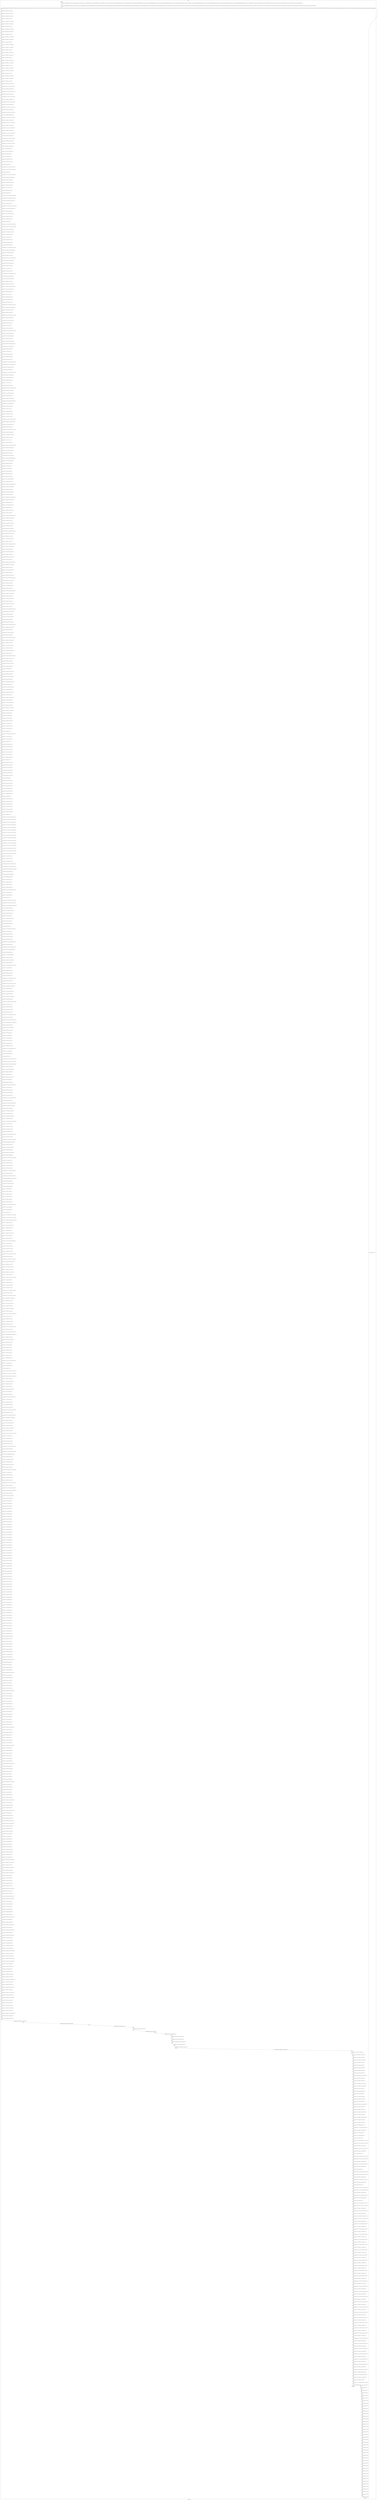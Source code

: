 digraph G {
label="Btor2XCFA";
subgraph cluster_0 {
label="main";
main_init[];
l1[];
l3[];
l4[];
l5[];
l6[];
l7[];
l8[];
l9[];
l10[];
l11[];
l12[];
l13[];
l14[];
l15[];
l16[];
l17[];
l18[];
l19[];
l20[];
l21[];
l22[];
l23[];
l24[];
l25[];
l26[];
l27[];
l28[];
l29[];
l30[];
l31[];
l32[];
l33[];
l34[];
l35[];
l36[];
l37[];
l38[];
l39[];
l40[];
l41[];
l42[];
l43[];
l44[];
l45[];
l46[];
l47[];
l48[];
l49[];
l50[];
l51[];
l52[];
l53[];
l54[];
l55[];
l56[];
l57[];
l58[];
l59[];
l60[];
l61[];
l62[];
l63[];
l64[];
l65[];
l66[];
l67[];
l68[];
l69[];
l70[];
l71[];
l72[];
l73[];
l74[];
l75[];
l76[];
l77[];
l78[];
l79[];
l80[];
l81[];
l82[];
l83[];
l84[];
l85[];
l86[];
l87[];
l88[];
l89[];
l90[];
l91[];
l92[];
l93[];
l94[];
l95[];
l96[];
l97[];
l98[];
l99[];
l100[];
l101[];
l102[];
l103[];
l104[];
l105[];
l106[];
l107[];
l108[];
l109[];
l110[];
l111[];
l112[];
l113[];
l114[];
l115[];
l116[];
l117[];
l118[];
l119[];
l120[];
l121[];
l122[];
l123[];
l124[];
l125[];
l126[];
l127[];
l128[];
l129[];
l130[];
l131[];
l132[];
l133[];
l134[];
l135[];
l136[];
l137[];
l138[];
l139[];
l140[];
l141[];
l142[];
l143[];
l144[];
l145[];
l146[];
l147[];
l148[];
l149[];
l150[];
l151[];
l152[];
l153[];
l154[];
l155[];
l156[];
l157[];
l158[];
l159[];
l160[];
l161[];
l162[];
l163[];
l164[];
l165[];
l166[];
l167[];
l168[];
l169[];
l170[];
l171[];
l172[];
l173[];
l174[];
l175[];
l176[];
l177[];
l178[];
l179[];
l180[];
l181[];
l182[];
l183[];
l184[];
l185[];
l186[];
l187[];
l188[];
l189[];
l190[];
l191[];
l192[];
l193[];
l194[];
l195[];
l196[];
l197[];
l198[];
l199[];
l200[];
l201[];
l202[];
l203[];
l204[];
l205[];
l206[];
l207[];
l208[];
l209[];
l210[];
l211[];
l212[];
l213[];
l214[];
l215[];
l216[];
l217[];
l218[];
l219[];
l220[];
l221[];
l222[];
l223[];
l224[];
l225[];
l226[];
l227[];
l228[];
l229[];
l230[];
l231[];
l232[];
l233[];
l234[];
l235[];
l236[];
l237[];
l238[];
l239[];
l240[];
l241[];
l242[];
l243[];
l244[];
l245[];
l246[];
l247[];
l248[];
l249[];
l250[];
l251[];
l252[];
l253[];
l254[];
l255[];
l256[];
l257[];
l258[];
l259[];
l260[];
l261[];
l262[];
l263[];
l264[];
l265[];
l266[];
l267[];
l268[];
l269[];
l270[];
l271[];
l272[];
l273[];
l274[];
l275[];
l276[];
l277[];
l278[];
l279[];
l280[];
l281[];
l282[];
l283[];
l284[];
l285[];
l286[];
l287[];
l288[];
l289[];
l290[];
l291[];
l292[];
l293[];
l294[];
l295[];
l296[];
l297[];
l298[];
l299[];
l300[];
l301[];
l302[];
l303[];
l304[];
l305[];
l306[];
l307[];
l308[];
l309[];
l310[];
l311[];
l312[];
l313[];
l314[];
l315[];
l316[];
l317[];
l318[];
l319[];
l320[];
l321[];
l322[];
l323[];
l324[];
l325[];
l326[];
l327[];
l328[];
l329[];
l330[];
l331[];
l332[];
l333[];
l334[];
l335[];
l336[];
l337[];
l338[];
l339[];
l340[];
l341[];
l342[];
l343[];
l344[];
l345[];
l346[];
l347[];
l348[];
l349[];
l350[];
l351[];
l352[];
l353[];
l354[];
l355[];
l356[];
l357[];
l358[];
l359[];
l360[];
l361[];
l362[];
l363[];
l364[];
l365[];
l366[];
l367[];
l368[];
l369[];
l370[];
l371[];
l372[];
l373[];
l374[];
l375[];
l376[];
l377[];
l378[];
l379[];
l380[];
l381[];
l382[];
l383[];
l384[];
l385[];
l386[];
l387[];
l388[];
l389[];
l390[];
l391[];
l392[];
l393[];
l394[];
l395[];
l396[];
l397[];
l398[];
l399[];
l400[];
l401[];
l402[];
l403[];
l404[];
l405[];
l406[];
l407[];
l408[];
l409[];
l410[];
l411[];
l412[];
l413[];
l414[];
l415[];
l416[];
l417[];
l418[];
l419[];
l420[];
l421[];
l422[];
l423[];
l424[];
l425[];
l426[];
l427[];
l428[];
l429[];
l430[];
l431[];
l432[];
l433[];
l434[];
l435[];
l436[];
l437[];
l438[];
l439[];
l440[];
l441[];
l442[];
l443[];
l444[];
l445[];
l446[];
l447[];
l448[];
l449[];
l450[];
l451[];
l452[];
l453[];
l454[];
l455[];
l456[];
l457[];
l458[];
l459[];
l460[];
l461[];
l462[];
l463[];
l464[];
l465[];
l466[];
l467[];
l468[];
l469[];
l470[];
l471[];
l472[];
l473[];
l474[];
l475[];
l476[];
l477[];
l478[];
l479[];
l480[];
l481[];
l482[];
l483[];
l484[];
l485[];
l486[];
l487[];
l488[];
l489[];
l490[];
l491[];
l492[];
l493[];
l494[];
l495[];
l496[];
l497[];
l498[];
l499[];
l500[];
l501[];
l502[];
l503[];
l504[];
l505[];
l506[];
l507[];
l508[];
l509[];
l510[];
l511[];
l512[];
l513[];
l514[];
l515[];
l516[];
l517[];
l518[];
l519[];
l520[];
l521[];
l522[];
l523[];
l524[];
l525[];
l526[];
l527[];
l528[];
l529[];
l530[];
l531[];
l532[];
l533[];
l534[];
l535[];
l536[];
l537[];
l538[];
l539[];
l540[];
l541[];
l542[];
l543[];
l544[];
l545[];
l546[];
l547[];
l548[];
l549[];
l550[];
l551[];
l552[];
l553[];
l554[];
l555[];
l556[];
l557[];
l558[];
l559[];
l560[];
l561[];
l562[];
l563[];
l564[];
l565[];
l566[];
l567[];
l568[];
l569[];
l570[];
l571[];
l572[];
l573[];
l574[];
l575[];
l576[];
l577[];
l578[];
l579[];
l580[];
l581[];
l582[];
l583[];
l584[];
l585[];
l586[];
l587[];
l588[];
l589[];
l590[];
l591[];
l592[];
l593[];
l594[];
l595[];
l596[];
l597[];
l598[];
l599[];
l600[];
l601[];
l602[];
l603[];
l604[];
l605[];
l606[];
l607[];
l608[];
l609[];
l610[];
l611[];
l612[];
l613[];
l614[];
l615[];
l616[];
l617[];
l618[];
l619[];
l620[];
l621[];
l622[];
l623[];
l624[];
l625[];
l626[];
l627[];
l628[];
l629[];
l630[];
l631[];
l632[];
l633[];
l634[];
l635[];
l636[];
l637[];
l638[];
l639[];
l640[];
l641[];
l642[];
l643[];
l644[];
l645[];
l646[];
l647[];
l648[];
l649[];
l650[];
l651[];
l652[];
l653[];
l654[];
l655[];
l656[];
l657[];
l658[];
l659[];
l660[];
l661[];
l662[];
l663[];
l664[];
l665[];
l666[];
l667[];
l668[];
l669[];
l670[];
l671[];
l672[];
l673[];
l674[];
l675[];
l676[];
l677[];
l678[];
l679[];
l680[];
l681[];
l682[];
l683[];
l684[];
l685[];
l686[];
l687[];
l688[];
l689[];
l690[];
l691[];
l692[];
l693[];
l694[];
l695[];
l696[];
l697[];
l698[];
l699[];
l700[];
l701[];
l702[];
l703[];
l704[];
l705[];
l706[];
l707[];
l708[];
l709[];
l710[];
l711[];
l712[];
l713[];
l714[];
l715[];
l716[];
l717[];
l718[];
l719[];
l720[];
l721[];
l722[];
l723[];
l724[];
l725[];
l726[];
l727[];
l728[];
l729[];
l730[];
l731[];
l732[];
l733[];
l734[];
l735[];
l736[];
l737[];
l738[];
l739[];
l740[];
l741[];
l742[];
l743[];
l744[];
l745[];
l746[];
l747[];
l748[];
l749[];
l750[];
l751[];
l752[];
l753[];
l754[];
l755[];
l756[];
l757[];
l758[];
l759[];
l760[];
l761[];
l762[];
l763[];
l764[];
l765[];
l766[];
l767[];
l768[];
l769[];
l770[];
l771[];
l772[];
l773[];
l774[];
l775[];
l776[];
l777[];
l778[];
l779[];
l780[];
l781[];
l782[];
l783[];
l784[];
l785[];
l786[];
l787[];
l788[];
l789[];
l790[];
l791[];
l792[];
l793[];
l794[];
l795[];
l796[];
l797[];
l798[];
l799[];
l800[];
l801[];
l802[];
l803[];
l804[];
l805[];
l806[];
l807[];
l808[];
l809[];
l810[];
l811[];
l812[];
l813[];
l814[];
l815[];
l816[];
l817[];
l818[];
l819[];
l820[];
l821[];
l822[];
l823[];
l824[];
l825[];
l826[];
l827[];
l828[];
l829[];
l830[];
l831[];
l832[];
l833[];
l834[];
l835[];
l836[];
l837[];
l838[];
l839[];
l840[];
l841[];
l842[];
l843[];
l844[];
l845[];
l846[];
l847[];
l848[];
l849[];
l850[];
l851[];
l852[];
l853[];
l854[];
l855[];
l856[];
l857[];
l858[];
l859[];
l860[];
l861[];
l862[];
l863[];
l864[];
l865[];
l866[];
l867[];
l868[];
l869[];
l870[];
l871[];
l872[];
l873[];
l874[];
l875[];
l876[];
l877[];
l878[];
l879[];
l880[];
l881[];
l882[];
l883[];
l884[];
l885[];
l886[];
l887[];
l888[];
l889[];
l890[];
l891[];
l892[];
l893[];
l894[];
l895[];
l896[];
l897[];
l898[];
l899[];
l900[];
l901[];
l902[];
l903[];
l904[];
l905[];
l906[];
l907[];
l908[];
l909[];
l910[];
l911[];
l912[];
l913[];
l914[];
l915[];
l916[];
l917[];
main_error[];
l918[];
l919[];
l920[];
l921[];
l922[];
l923[];
l924[];
l925[];
l926[];
l927[];
l928[];
l929[];
l930[];
l931[];
l932[];
l933[];
l934[];
l935[];
l936[];
l937[];
l938[];
l939[];
l940[];
l941[];
l942[];
l943[];
l944[];
l945[];
l946[];
l947[];
l948[];
l949[];
l950[];
l951[];
l952[];
l953[];
l954[];
l955[];
l956[];
l957[];
l958[];
l959[];
l960[];
l961[];
main_init -> l1 [label="[(assign const_7 #b0000000000000000),(assign const_10 #b00000000),(assign const_33 #b0),(assign const_127 #b0000000000000000),(assign const_130 #b00000000),(assign const_149 #b00000001),(assign const_240 #b1),(assign const_246 #b000000000000000000000000),(assign const_247 #b0000000000000000),(assign const_249 #b00000000000000000000000000010000),(assign const_251 #b00000000000000000000000000001010),(assign const_263 #b00000000000000000000000000000001),(assign const_271 #b00000000000000000000000000000100),(assign const_278 #b00000101),(assign const_289 #b00000000000000000000000001100100),(assign const_297 #b00000000000000000000000000000000),(assign const_315 #b00000000000000000000000000000010),(assign const_342 #b00000000000000000000000000000011),(assign const_621 #b0000000000010110),(assign const_642 #b00000010),(assign const_687 #b0000000000100001),(assign const_708 #b00000011),(assign const_753 #b0000000000101100),(assign const_774 #b00000100),(assign const_819 #b0000000000001011)] "];
l3 -> l4 [label="[(havoc input_156),(havoc input_158),(havoc input_160),(havoc input_162),(havoc input_164),(havoc input_166),(havoc input_168),(havoc input_170),(havoc input_172),(havoc input_174),(havoc input_176),(havoc input_178),(havoc input_180),(havoc input_182),(havoc input_184),(havoc input_186),(havoc input_188),(havoc input_190),(havoc input_192),(havoc input_194),(havoc input_196),(havoc input_198),(havoc input_200),(havoc input_202),(havoc input_204),(havoc input_206),(havoc input_208),(havoc input_210),(havoc input_212),(havoc input_214),(havoc input_216),(havoc input_218),(havoc input_220),(havoc input_222),(havoc input_224),(havoc input_226),(havoc input_228),(havoc input_230),(havoc input_232),(havoc input_234),(havoc input_236),(havoc input_238),(havoc input_242),(havoc input_244),(havoc input_262),(havoc input_277),(havoc input_286),(havoc input_296),(havoc input_302),(havoc input_309),(havoc input_314),(havoc input_324),(havoc input_329),(havoc input_336),(havoc input_341),(havoc input_351),(havoc input_356),(havoc input_363),(havoc input_368),(havoc input_377),(havoc input_382),(havoc input_389),(havoc input_394),(havoc input_402),(havoc input_408),(havoc input_414),(havoc input_422),(havoc input_429),(havoc input_435),(havoc input_443),(havoc input_450),(havoc input_456),(havoc input_464),(havoc input_471),(havoc input_477),(havoc input_485),(havoc input_491),(havoc input_496),(havoc input_503),(havoc input_570),(havoc input_585),(havoc input_603),(havoc input_618),(havoc input_634),(havoc input_652),(havoc input_669),(havoc input_684),(havoc input_700),(havoc input_718),(havoc input_735),(havoc input_750),(havoc input_766),(havoc input_784),(havoc input_801),(havoc input_816)] "];
l4 -> l5 [label="[(assign binary_98 (bvand state_34 (bvnot state_36)))] "];
l5 -> l6 [label="[(assign binary_99 (bvand binary_98 (bvnot state_38)))] "];
l6 -> l7 [label="[(assign binary_100 (bvand binary_99 (bvnot state_40)))] "];
l7 -> l8 [label="[(assign binary_101 (bvand binary_100 state_42))] "];
l8 -> l9 [label="[(assign binary_102 (bvand binary_101 (bvnot state_44)))] "];
l9 -> l10 [label="[(assign binary_103 (bvand binary_102 (bvnot state_46)))] "];
l10 -> l11 [label="[(assign binary_104 (bvand binary_103 state_48))] "];
l11 -> l12 [label="[(assign binary_105 (bvand binary_104 (bvnot state_50)))] "];
l12 -> l13 [label="[(assign binary_106 (bvand binary_105 (bvnot state_52)))] "];
l13 -> l14 [label="[(assign binary_107 (bvand binary_106 state_54))] "];
l14 -> l15 [label="[(assign binary_108 (bvand binary_107 (bvnot state_56)))] "];
l15 -> l16 [label="[(assign binary_109 (bvand binary_108 (bvnot state_58)))] "];
l16 -> l17 [label="[(assign binary_110 (bvand binary_109 state_60))] "];
l17 -> l18 [label="[(assign binary_111 (bvand binary_110 (bvnot state_62)))] "];
l18 -> l19 [label="[(assign binary_112 (bvand binary_111 (bvnot state_64)))] "];
l19 -> l20 [label="[(assign binary_113 (bvand binary_112 state_66))] "];
l20 -> l21 [label="[(assign binary_114 (bvand binary_113 (bvnot state_68)))] "];
l21 -> l22 [label="[(assign binary_115 (bvand binary_114 (bvnot state_70)))] "];
l22 -> l23 [label="[(assign binary_116 (bvand binary_115 state_72))] "];
l23 -> l24 [label="[(assign binary_117 (bvand binary_116 (bvnot state_74)))] "];
l24 -> l25 [label="[(assign binary_118 (bvand binary_117 (bvnot state_76)))] "];
l25 -> l26 [label="[(assign binary_119 (bvand binary_118 state_78))] "];
l26 -> l27 [label="[(assign binary_120 (bvand binary_119 (bvnot state_80)))] "];
l27 -> l28 [label="[(assign binary_121 (bvand binary_120 (bvnot state_82)))] "];
l28 -> l29 [label="[(assign binary_122 (bvand binary_121 state_84))] "];
l29 -> l30 [label="[(assign binary_123 (bvand binary_122 (bvnot state_86)))] "];
l30 -> l31 [label="[(assign binary_124 (bvand binary_123 (bvnot state_88)))] "];
l31 -> l32 [label="[(assign binary_125 (bvand binary_124 state_90))] "];
l32 -> l33 [label="[(assign binary_126 (bvand binary_125 (bvnot state_92)))] "];
l33 -> l34 [label="[(assign comparison_128 (ite (= const_127 state_8) #b1 #b0))] "];
l34 -> l35 [label="[(assign binary_129 (bvand binary_126 comparison_128))] "];
l35 -> l36 [label="[(assign comparison_131 (ite (= const_130 state_11) #b1 #b0))] "];
l36 -> l37 [label="[(assign binary_132 (bvand binary_129 comparison_131))] "];
l37 -> l38 [label="[(assign comparison_133 (ite (= const_127 state_13) #b1 #b0))] "];
l38 -> l39 [label="[(assign binary_134 (bvand binary_132 comparison_133))] "];
l39 -> l40 [label="[(assign comparison_135 (ite (= const_127 state_15) #b1 #b0))] "];
l40 -> l41 [label="[(assign binary_136 (bvand binary_134 comparison_135))] "];
l41 -> l42 [label="[(assign comparison_137 (ite (= const_127 state_17) #b1 #b0))] "];
l42 -> l43 [label="[(assign binary_138 (bvand binary_136 comparison_137))] "];
l43 -> l44 [label="[(assign comparison_139 (ite (= const_127 state_19) #b1 #b0))] "];
l44 -> l45 [label="[(assign binary_140 (bvand binary_138 comparison_139))] "];
l45 -> l46 [label="[(assign comparison_141 (ite (= const_127 state_21) #b1 #b0))] "];
l46 -> l47 [label="[(assign binary_142 (bvand binary_140 comparison_141))] "];
l47 -> l48 [label="[(assign comparison_143 (ite (= const_127 state_23) #b1 #b0))] "];
l48 -> l49 [label="[(assign binary_144 (bvand binary_142 comparison_143))] "];
l49 -> l50 [label="[(assign comparison_145 (ite (= const_127 state_25) #b1 #b0))] "];
l50 -> l51 [label="[(assign binary_146 (bvand binary_144 comparison_145))] "];
l51 -> l52 [label="[(assign comparison_147 (ite (= const_127 state_27) #b1 #b0))] "];
l52 -> l53 [label="[(assign binary_148 (bvand binary_146 comparison_147))] "];
l53 -> l54 [label="[(assign comparison_150 (ite (= const_149 state_29) #b1 #b0))] "];
l54 -> l55 [label="[(assign binary_151 (bvand binary_148 comparison_150))] "];
l55 -> l56 [label="[(assign comparison_152 (ite (= const_127 state_31) #b1 #b0))] "];
l56 -> l57 [label="[(assign binary_153 (bvand binary_151 comparison_152))] "];
l57 -> l58 [label="[(assign binary_154 (bvand state_96 binary_153))] "];
l58 -> l59 [label="[(assign binary_243 (bvor input_182 (bvnot input_242)))] "];
l59 -> l60 [label="[(assign binary_245 (bvor input_184 input_242))] "];
l60 -> l61 [label="[(assign binary_248 (++ input_156 const_247))] "];
l61 -> l62 [label="[(assign binary_250 (bvashr binary_248 const_249))] "];
l62 -> l63 [label="[(assign binary_252 (bvsrem binary_250 const_251))] "];
l63 -> l64 [label="[(assign slice_253 (extract binary_252 8 32))] "];
l64 -> l65 [label="[(assign comparison_254 (ite (= const_246 slice_253) #b1 #b0))] "];
l65 -> l66 [label="[(assign ternary_255 (ite (= input_242 #b1) const_130 input_158))] "];
l66 -> l67 [label="[(assign slice_256 (extract binary_252 0 8))] "];
l67 -> l68 [label="[(assign comparison_257 (ite (= ternary_255 slice_256) #b1 #b0))] "];
l68 -> l69 [label="[(assign binary_258 (bvand comparison_254 comparison_257))] "];
l69 -> l70 [label="[(assign binary_259 (bvand binary_245 binary_258))] "];
l70 -> l71 [label="[(assign binary_260 (bvor (bvnot input_244) binary_259))] "];
l71 -> l72 [label="[(assign binary_261 (bvand binary_243 binary_260))] "];
l72 -> l73 [label="[(assign binary_264 (++ const_246 ternary_255))] "];
l73 -> l74 [label="[(assign binary_265 (bvadd const_263 binary_264))] "];
l74 -> l75 [label="[(assign slice_266 (extract binary_265 0 8))] "];
l75 -> l76 [label="[(assign ternary_267 (ite (= input_244 #b1) slice_266 ternary_255))] "];
l76 -> l77 [label="[(assign comparison_268 (ite (= slice_256 ternary_267) #b1 #b0))] "];
l77 -> l78 [label="[(assign binary_269 (bvand comparison_254 comparison_268))] "];
l78 -> l79 [label="[(assign binary_270 (++ const_246 ternary_267))] "];
l79 -> l80 [label="[(assign comparison_272 (ite (bvule binary_270 const_271) #b1 #b0))] "];
l80 -> l81 [label="[(assign binary_273 (bvand (bvnot binary_269) comparison_272))] "];
l81 -> l82 [label="[(assign binary_274 (bvand binary_245 binary_273))] "];
l82 -> l83 [label="[(assign binary_275 (bvor (bvnot input_262) binary_274))] "];
l83 -> l84 [label="[(assign binary_276 (bvand binary_261 binary_275))] "];
l84 -> l85 [label="[(assign binary_279 (bvadd const_263 binary_270))] "];
l85 -> l86 [label="[(assign slice_280 (extract binary_279 0 8))] "];
l86 -> l87 [label="[(assign ternary_281 (ite (= input_262 #b1) slice_280 ternary_267))] "];
l87 -> l88 [label="[(assign comparison_282 (ite (= const_278 ternary_281) #b1 #b0))] "];
l88 -> l89 [label="[(assign binary_283 (bvand binary_245 comparison_282))] "];
l89 -> l90 [label="[(assign binary_284 (bvor (bvnot input_277) binary_283))] "];
l90 -> l91 [label="[(assign binary_285 (bvand binary_276 binary_284))] "];
l91 -> l92 [label="[(assign binary_287 (++ input_160 const_247))] "];
l92 -> l93 [label="[(assign binary_288 (bvashr binary_287 const_249))] "];
l93 -> l94 [label="[(assign binary_290 (bvsrem binary_288 const_289))] "];
l94 -> l95 [label="[(assign binary_291 (bvsdiv binary_290 const_251))] "];
l95 -> l96 [label="[(assign comparison_292 (ite (= const_263 binary_291) #b1 #b0))] "];
l96 -> l97 [label="[(assign binary_293 (bvand input_190 (bvnot comparison_292)))] "];
l97 -> l98 [label="[(assign binary_294 (bvor (bvnot input_286) binary_293))] "];
l98 -> l99 [label="[(assign binary_295 (bvand binary_285 binary_294))] "];
l99 -> l100 [label="[(assign comparison_298 (ite (= const_297 binary_288) #b1 #b0))] "];
l100 -> l101 [label="[(assign binary_299 (bvand input_192 comparison_298))] "];
l101 -> l102 [label="[(assign binary_300 (bvor (bvnot input_296) binary_299))] "];
l102 -> l103 [label="[(assign binary_301 (bvand binary_295 binary_300))] "];
l103 -> l104 [label="[(assign binary_303 (++ input_162 const_247))] "];
l104 -> l105 [label="[(assign binary_304 (bvashr binary_303 const_249))] "];
l105 -> l106 [label="[(assign comparison_305 (ite (= const_263 binary_304) #b1 #b0))] "];
l106 -> l107 [label="[(assign binary_306 (bvand input_196 comparison_305))] "];
l107 -> l108 [label="[(assign binary_307 (bvor (bvnot input_302) binary_306))] "];
l108 -> l109 [label="[(assign binary_308 (bvand binary_301 binary_307))] "];
l109 -> l110 [label="[(assign binary_310 (bvand input_196 (bvnot input_302)))] "];
l110 -> l111 [label="[(assign binary_311 (bvand (bvnot comparison_305) binary_310))] "];
l111 -> l112 [label="[(assign binary_312 (bvor (bvnot input_309) binary_311))] "];
l112 -> l113 [label="[(assign binary_313 (bvand binary_308 binary_312))] "];
l113 -> l114 [label="[(assign binary_316 (++ input_164 const_247))] "];
l114 -> l115 [label="[(assign binary_317 (bvashr binary_316 const_249))] "];
l115 -> l116 [label="[(assign binary_318 (bvsrem binary_317 const_289))] "];
l116 -> l117 [label="[(assign binary_319 (bvsdiv binary_318 const_251))] "];
l117 -> l118 [label="[(assign comparison_320 (ite (= const_315 binary_319) #b1 #b0))] "];
l118 -> l119 [label="[(assign binary_321 (bvand input_202 (bvnot comparison_320)))] "];
l119 -> l120 [label="[(assign binary_322 (bvor (bvnot input_314) binary_321))] "];
l120 -> l121 [label="[(assign binary_323 (bvand binary_313 binary_322))] "];
l121 -> l122 [label="[(assign comparison_325 (ite (= const_297 binary_317) #b1 #b0))] "];
l122 -> l123 [label="[(assign binary_326 (bvand input_204 comparison_325))] "];
l123 -> l124 [label="[(assign binary_327 (bvor (bvnot input_324) binary_326))] "];
l124 -> l125 [label="[(assign binary_328 (bvand binary_323 binary_327))] "];
l125 -> l126 [label="[(assign binary_330 (++ input_166 const_247))] "];
l126 -> l127 [label="[(assign binary_331 (bvashr binary_330 const_249))] "];
l127 -> l128 [label="[(assign comparison_332 (ite (= const_315 binary_331) #b1 #b0))] "];
l128 -> l129 [label="[(assign binary_333 (bvand input_208 comparison_332))] "];
l129 -> l130 [label="[(assign binary_334 (bvor (bvnot input_329) binary_333))] "];
l130 -> l131 [label="[(assign binary_335 (bvand binary_328 binary_334))] "];
l131 -> l132 [label="[(assign binary_337 (bvand input_208 (bvnot input_329)))] "];
l132 -> l133 [label="[(assign binary_338 (bvand (bvnot comparison_332) binary_337))] "];
l133 -> l134 [label="[(assign binary_339 (bvor (bvnot input_336) binary_338))] "];
l134 -> l135 [label="[(assign binary_340 (bvand binary_335 binary_339))] "];
l135 -> l136 [label="[(assign binary_343 (++ input_168 const_247))] "];
l136 -> l137 [label="[(assign binary_344 (bvashr binary_343 const_249))] "];
l137 -> l138 [label="[(assign binary_345 (bvsrem binary_344 const_289))] "];
l138 -> l139 [label="[(assign binary_346 (bvsdiv binary_345 const_251))] "];
l139 -> l140 [label="[(assign comparison_347 (ite (= const_342 binary_346) #b1 #b0))] "];
l140 -> l141 [label="[(assign binary_348 (bvand input_214 (bvnot comparison_347)))] "];
l141 -> l142 [label="[(assign binary_349 (bvor (bvnot input_341) binary_348))] "];
l142 -> l143 [label="[(assign binary_350 (bvand binary_340 binary_349))] "];
l143 -> l144 [label="[(assign comparison_352 (ite (= const_297 binary_344) #b1 #b0))] "];
l144 -> l145 [label="[(assign binary_353 (bvand input_216 comparison_352))] "];
l145 -> l146 [label="[(assign binary_354 (bvor (bvnot input_351) binary_353))] "];
l146 -> l147 [label="[(assign binary_355 (bvand binary_350 binary_354))] "];
l147 -> l148 [label="[(assign binary_357 (++ input_170 const_247))] "];
l148 -> l149 [label="[(assign binary_358 (bvashr binary_357 const_249))] "];
l149 -> l150 [label="[(assign comparison_359 (ite (= const_342 binary_358) #b1 #b0))] "];
l150 -> l151 [label="[(assign binary_360 (bvand input_220 comparison_359))] "];
l151 -> l152 [label="[(assign binary_361 (bvor (bvnot input_356) binary_360))] "];
l152 -> l153 [label="[(assign binary_362 (bvand binary_355 binary_361))] "];
l153 -> l154 [label="[(assign binary_364 (bvand input_220 (bvnot input_356)))] "];
l154 -> l155 [label="[(assign binary_365 (bvand (bvnot comparison_359) binary_364))] "];
l155 -> l156 [label="[(assign binary_366 (bvor (bvnot input_363) binary_365))] "];
l156 -> l157 [label="[(assign binary_367 (bvand binary_362 binary_366))] "];
l157 -> l158 [label="[(assign binary_369 (++ input_172 const_247))] "];
l158 -> l159 [label="[(assign binary_370 (bvashr binary_369 const_249))] "];
l159 -> l160 [label="[(assign binary_371 (bvsrem binary_370 const_289))] "];
l160 -> l161 [label="[(assign binary_372 (bvsdiv binary_371 const_251))] "];
l161 -> l162 [label="[(assign comparison_373 (ite (= const_271 binary_372) #b1 #b0))] "];
l162 -> l163 [label="[(assign binary_374 (bvand input_226 (bvnot comparison_373)))] "];
l163 -> l164 [label="[(assign binary_375 (bvor (bvnot input_368) binary_374))] "];
l164 -> l165 [label="[(assign binary_376 (bvand binary_367 binary_375))] "];
l165 -> l166 [label="[(assign comparison_378 (ite (= const_297 binary_370) #b1 #b0))] "];
l166 -> l167 [label="[(assign binary_379 (bvand input_228 comparison_378))] "];
l167 -> l168 [label="[(assign binary_380 (bvor (bvnot input_377) binary_379))] "];
l168 -> l169 [label="[(assign binary_381 (bvand binary_376 binary_380))] "];
l169 -> l170 [label="[(assign binary_383 (++ input_174 const_247))] "];
l170 -> l171 [label="[(assign binary_384 (bvashr binary_383 const_249))] "];
l171 -> l172 [label="[(assign comparison_385 (ite (= const_271 binary_384) #b1 #b0))] "];
l172 -> l173 [label="[(assign binary_386 (bvand input_232 comparison_385))] "];
l173 -> l174 [label="[(assign binary_387 (bvor (bvnot input_382) binary_386))] "];
l174 -> l175 [label="[(assign binary_388 (bvand binary_381 binary_387))] "];
l175 -> l176 [label="[(assign binary_390 (bvand input_232 (bvnot input_382)))] "];
l176 -> l177 [label="[(assign binary_391 (bvand (bvnot comparison_385) binary_390))] "];
l177 -> l178 [label="[(assign binary_392 (bvor (bvnot input_389) binary_391))] "];
l178 -> l179 [label="[(assign binary_393 (bvand binary_388 binary_392))] "];
l179 -> l180 [label="[(assign binary_395 (bvor input_180 input_277))] "];
l180 -> l181 [label="[(assign binary_396 (bvor input_188 input_286))] "];
l181 -> l182 [label="[(assign binary_397 (bvor binary_396 input_296))] "];
l182 -> l183 [label="[(assign binary_398 (bvand binary_395 binary_397))] "];
l183 -> l184 [label="[(assign binary_399 (bvand input_238 binary_398))] "];
l184 -> l185 [label="[(assign binary_400 (bvor (bvnot input_394) binary_399))] "];
l185 -> l186 [label="[(assign binary_401 (bvand binary_393 binary_400))] "];
l186 -> l187 [label="[(assign binary_403 (bvand binary_395 (bvnot comparison_298)))] "];
l187 -> l188 [label="[(assign binary_404 (bvand input_192 (bvnot input_296)))] "];
l188 -> l189 [label="[(assign binary_405 (bvand binary_403 binary_404))] "];
l189 -> l190 [label="[(assign binary_406 (bvor (bvnot input_402) binary_405))] "];
l190 -> l191 [label="[(assign binary_407 (bvand binary_401 binary_406))] "];
l191 -> l192 [label="[(assign binary_409 (bvand binary_395 (bvnot comparison_298)))] "];
l192 -> l193 [label="[(assign binary_410 (bvand binary_404 (bvnot input_402)))] "];
l193 -> l194 [label="[(assign binary_411 (bvand binary_409 binary_410))] "];
l194 -> l195 [label="[(assign binary_412 (bvor (bvnot input_408) binary_411))] "];
l195 -> l196 [label="[(assign binary_413 (bvand binary_407 binary_412))] "];
l196 -> l197 [label="[(assign binary_415 (bvand input_182 (bvnot input_242)))] "];
l197 -> l198 [label="[(assign binary_416 (bvor binary_415 input_408))] "];
l198 -> l199 [label="[(assign binary_417 (bvand (bvnot comparison_298) binary_416))] "];
l199 -> l200 [label="[(assign binary_418 (bvand binary_410 (bvnot input_408)))] "];
l200 -> l201 [label="[(assign binary_419 (bvand binary_417 binary_418))] "];
l201 -> l202 [label="[(assign binary_420 (bvor (bvnot input_414) binary_419))] "];
l202 -> l203 [label="[(assign binary_421 (bvand binary_413 binary_420))] "];
l203 -> l204 [label="[(assign binary_423 (bvand input_204 (bvnot input_324)))] "];
l204 -> l205 [label="[(assign binary_424 (bvand (bvnot comparison_325) binary_423))] "];
l205 -> l206 [label="[(assign binary_425 (bvand binary_395 (bvnot input_408)))] "];
l206 -> l207 [label="[(assign binary_426 (bvand binary_424 binary_425))] "];
l207 -> l208 [label="[(assign binary_427 (bvor (bvnot input_422) binary_426))] "];
l208 -> l209 [label="[(assign binary_428 (bvand binary_421 binary_427))] "];
l209 -> l210 [label="[(assign binary_430 (bvand (bvnot comparison_325) binary_425))] "];
l210 -> l211 [label="[(assign binary_431 (bvand binary_423 (bvnot input_422)))] "];
l211 -> l212 [label="[(assign binary_432 (bvand binary_430 binary_431))] "];
l212 -> l213 [label="[(assign binary_433 (bvor (bvnot input_429) binary_432))] "];
l213 -> l214 [label="[(assign binary_434 (bvand binary_428 binary_433))] "];
l214 -> l215 [label="[(assign binary_436 (bvand binary_416 (bvnot input_414)))] "];
l215 -> l216 [label="[(assign binary_437 (bvor binary_436 input_429))] "];
l216 -> l217 [label="[(assign binary_438 (bvand (bvnot comparison_325) binary_437))] "];
l217 -> l218 [label="[(assign binary_439 (bvand binary_431 (bvnot input_429)))] "];
l218 -> l219 [label="[(assign binary_440 (bvand binary_438 binary_439))] "];
l219 -> l220 [label="[(assign binary_441 (bvor (bvnot input_435) binary_440))] "];
l220 -> l221 [label="[(assign binary_442 (bvand binary_434 binary_441))] "];
l221 -> l222 [label="[(assign binary_444 (bvand input_216 (bvnot input_351)))] "];
l222 -> l223 [label="[(assign binary_445 (bvand (bvnot comparison_352) binary_444))] "];
l223 -> l224 [label="[(assign binary_446 (bvand binary_425 (bvnot input_429)))] "];
l224 -> l225 [label="[(assign binary_447 (bvand binary_445 binary_446))] "];
l225 -> l226 [label="[(assign binary_448 (bvor (bvnot input_443) binary_447))] "];
l226 -> l227 [label="[(assign binary_449 (bvand binary_442 binary_448))] "];
l227 -> l228 [label="[(assign binary_451 (bvand (bvnot comparison_352) binary_446))] "];
l228 -> l229 [label="[(assign binary_452 (bvand binary_444 (bvnot input_443)))] "];
l229 -> l230 [label="[(assign binary_453 (bvand binary_451 binary_452))] "];
l230 -> l231 [label="[(assign binary_454 (bvor (bvnot input_450) binary_453))] "];
l231 -> l232 [label="[(assign binary_455 (bvand binary_449 binary_454))] "];
l232 -> l233 [label="[(assign binary_457 (bvand binary_437 (bvnot input_435)))] "];
l233 -> l234 [label="[(assign binary_458 (bvor binary_457 input_450))] "];
l234 -> l235 [label="[(assign binary_459 (bvand (bvnot comparison_352) binary_458))] "];
l235 -> l236 [label="[(assign binary_460 (bvand binary_452 (bvnot input_450)))] "];
l236 -> l237 [label="[(assign binary_461 (bvand binary_459 binary_460))] "];
l237 -> l238 [label="[(assign binary_462 (bvor (bvnot input_456) binary_461))] "];
l238 -> l239 [label="[(assign binary_463 (bvand binary_455 binary_462))] "];
l239 -> l240 [label="[(assign binary_465 (bvand input_228 (bvnot input_377)))] "];
l240 -> l241 [label="[(assign binary_466 (bvand (bvnot comparison_378) binary_465))] "];
l241 -> l242 [label="[(assign binary_467 (bvand binary_446 (bvnot input_450)))] "];
l242 -> l243 [label="[(assign binary_468 (bvand binary_466 binary_467))] "];
l243 -> l244 [label="[(assign binary_469 (bvor (bvnot input_464) binary_468))] "];
l244 -> l245 [label="[(assign binary_470 (bvand binary_463 binary_469))] "];
l245 -> l246 [label="[(assign binary_472 (bvand (bvnot comparison_378) binary_467))] "];
l246 -> l247 [label="[(assign binary_473 (bvand binary_465 (bvnot input_464)))] "];
l247 -> l248 [label="[(assign binary_474 (bvand binary_472 binary_473))] "];
l248 -> l249 [label="[(assign binary_475 (bvor (bvnot input_471) binary_474))] "];
l249 -> l250 [label="[(assign binary_476 (bvand binary_470 binary_475))] "];
l250 -> l251 [label="[(assign binary_478 (bvand binary_458 (bvnot input_456)))] "];
l251 -> l252 [label="[(assign binary_479 (bvor binary_478 input_471))] "];
l252 -> l253 [label="[(assign binary_480 (bvand (bvnot comparison_378) binary_479))] "];
l253 -> l254 [label="[(assign binary_481 (bvand binary_473 (bvnot input_471)))] "];
l254 -> l255 [label="[(assign binary_482 (bvand binary_480 binary_481))] "];
l255 -> l256 [label="[(assign binary_483 (bvor (bvnot input_477) binary_482))] "];
l256 -> l257 [label="[(assign binary_484 (bvand binary_476 binary_483))] "];
l257 -> l258 [label="[(assign binary_486 (bvor input_236 input_394))] "];
l258 -> l259 [label="[(assign binary_487 (bvand binary_467 (bvnot input_471)))] "];
l259 -> l260 [label="[(assign binary_488 (bvand binary_486 binary_487))] "];
l260 -> l261 [label="[(assign binary_489 (bvor (bvnot input_485) binary_488))] "];
l261 -> l262 [label="[(assign binary_490 (bvand binary_484 binary_489))] "];
l262 -> l263 [label="[(assign binary_492 (bvand binary_486 (bvnot input_485)))] "];
l263 -> l264 [label="[(assign binary_493 (bvand binary_487 binary_492))] "];
l264 -> l265 [label="[(assign binary_494 (bvor (bvnot input_491) binary_493))] "];
l265 -> l266 [label="[(assign binary_495 (bvand binary_490 binary_494))] "];
l266 -> l267 [label="[(assign binary_497 (bvand binary_479 (bvnot input_477)))] "];
l267 -> l268 [label="[(assign binary_498 (bvor binary_497 input_491))] "];
l268 -> l269 [label="[(assign binary_499 (bvand binary_492 (bvnot input_491)))] "];
l269 -> l270 [label="[(assign binary_500 (bvand binary_498 binary_499))] "];
l270 -> l271 [label="[(assign binary_501 (bvor (bvnot input_496) binary_500))] "];
l271 -> l272 [label="[(assign binary_502 (bvand binary_495 binary_501))] "];
l272 -> l273 [label="[(assign binary_504 (bvand binary_245 (bvnot input_277)))] "];
l273 -> l274 [label="[(assign binary_505 (bvand input_238 (bvnot input_394)))] "];
l274 -> l275 [label="[(assign binary_506 (bvor binary_505 input_485))] "];
l275 -> l276 [label="[(assign binary_507 (bvor binary_506 input_491))] "];
l276 -> l277 [label="[(assign binary_508 (bvor binary_507 input_496))] "];
l277 -> l278 [label="[(assign binary_509 (bvand binary_504 binary_508))] "];
l278 -> l279 [label="[(assign binary_510 (++ const_246 input_176))] "];
l279 -> l280 [label="[(assign binary_511 (bvsrem binary_510 const_271))] "];
l280 -> l281 [label="[(assign binary_512 (bvadd const_263 binary_511))] "];
l281 -> l282 [label="[(assign slice_513 (extract binary_512 0 8))] "];
l282 -> l283 [label="[(assign ternary_514 (ite (= input_394 #b1) slice_513 input_176))] "];
l283 -> l284 [label="[(assign binary_515 (++ const_246 ternary_514))] "];
l284 -> l285 [label="[(assign binary_516 (bvmul const_251 binary_515))] "];
l285 -> l286 [label="[(assign slice_517 (extract binary_516 0 16))] "];
l286 -> l287 [label="[(assign binary_518 (bvsrem binary_370 const_251))] "];
l287 -> l288 [label="[(assign binary_519 (bvmul const_251 binary_518))] "];
l288 -> l289 [label="[(assign binary_520 (bvadd const_271 binary_519))] "];
l289 -> l290 [label="[(assign binary_521 (bvmul const_251 binary_372))] "];
l290 -> l291 [label="[(assign binary_522 (bvmul const_251 binary_521))] "];
l291 -> l292 [label="[(assign binary_523 (bvadd binary_520 binary_522))] "];
l292 -> l293 [label="[(assign slice_524 (extract binary_523 0 16))] "];
l293 -> l294 [label="[(assign binary_525 (bvsrem binary_344 const_251))] "];
l294 -> l295 [label="[(assign binary_526 (bvmul const_251 binary_525))] "];
l295 -> l296 [label="[(assign binary_527 (bvadd const_342 binary_526))] "];
l296 -> l297 [label="[(assign binary_528 (bvmul const_251 binary_346))] "];
l297 -> l298 [label="[(assign binary_529 (bvmul const_251 binary_528))] "];
l298 -> l299 [label="[(assign binary_530 (bvadd binary_527 binary_529))] "];
l299 -> l300 [label="[(assign slice_531 (extract binary_530 0 16))] "];
l300 -> l301 [label="[(assign binary_532 (bvsrem binary_317 const_251))] "];
l301 -> l302 [label="[(assign binary_533 (bvmul const_251 binary_532))] "];
l302 -> l303 [label="[(assign binary_534 (bvadd const_315 binary_533))] "];
l303 -> l304 [label="[(assign binary_535 (bvmul const_251 binary_319))] "];
l304 -> l305 [label="[(assign binary_536 (bvmul const_251 binary_535))] "];
l305 -> l306 [label="[(assign binary_537 (bvadd binary_534 binary_536))] "];
l306 -> l307 [label="[(assign slice_538 (extract binary_537 0 16))] "];
l307 -> l308 [label="[(assign binary_539 (bvsrem binary_288 const_251))] "];
l308 -> l309 [label="[(assign binary_540 (bvmul const_251 binary_539))] "];
l309 -> l310 [label="[(assign binary_541 (bvadd const_263 binary_540))] "];
l310 -> l311 [label="[(assign binary_542 (bvmul const_251 binary_291))] "];
l311 -> l312 [label="[(assign binary_543 (bvmul const_251 binary_542))] "];
l312 -> l313 [label="[(assign binary_544 (bvadd binary_541 binary_543))] "];
l313 -> l314 [label="[(assign slice_545 (extract binary_544 0 16))] "];
l314 -> l315 [label="[(assign ternary_546 (ite (= input_402 #b1) slice_545 input_156))] "];
l315 -> l316 [label="[(assign ternary_547 (ite (= input_408 #b1) slice_545 ternary_546))] "];
l316 -> l317 [label="[(assign ternary_548 (ite (= input_414 #b1) slice_545 ternary_547))] "];
l317 -> l318 [label="[(assign ternary_549 (ite (= input_422 #b1) slice_538 ternary_548))] "];
l318 -> l319 [label="[(assign ternary_550 (ite (= input_429 #b1) slice_538 ternary_549))] "];
l319 -> l320 [label="[(assign ternary_551 (ite (= input_435 #b1) slice_538 ternary_550))] "];
l320 -> l321 [label="[(assign ternary_552 (ite (= input_443 #b1) slice_531 ternary_551))] "];
l321 -> l322 [label="[(assign ternary_553 (ite (= input_450 #b1) slice_531 ternary_552))] "];
l322 -> l323 [label="[(assign ternary_554 (ite (= input_456 #b1) slice_531 ternary_553))] "];
l323 -> l324 [label="[(assign ternary_555 (ite (= input_464 #b1) slice_524 ternary_554))] "];
l324 -> l325 [label="[(assign ternary_556 (ite (= input_471 #b1) slice_524 ternary_555))] "];
l325 -> l326 [label="[(assign ternary_557 (ite (= input_477 #b1) slice_524 ternary_556))] "];
l326 -> l327 [label="[(assign ternary_558 (ite (= input_485 #b1) slice_517 ternary_557))] "];
l327 -> l328 [label="[(assign ternary_559 (ite (= input_491 #b1) slice_517 ternary_558))] "];
l328 -> l329 [label="[(assign ternary_560 (ite (= input_496 #b1) slice_517 ternary_559))] "];
l329 -> l330 [label="[(assign binary_561 (++ ternary_560 const_247))] "];
l330 -> l331 [label="[(assign binary_562 (bvashr binary_561 const_249))] "];
l331 -> l332 [label="[(assign binary_563 (bvsrem binary_562 const_251))] "];
l332 -> l333 [label="[(assign comparison_564 (ite (= const_297 binary_563) #b1 #b0))] "];
l333 -> l334 [label="[(assign comparison_565 (ite (= const_130 ternary_281) #b1 #b0))] "];
l334 -> l335 [label="[(assign binary_566 (bvand (bvnot comparison_564) comparison_565))] "];
l335 -> l336 [label="[(assign binary_567 (bvand binary_509 binary_566))] "];
l336 -> l337 [label="[(assign binary_568 (bvor (bvnot input_503) binary_567))] "];
l337 -> l338 [label="[(assign binary_569 (bvand binary_502 binary_568))] "];
l338 -> l339 [label="[(assign binary_571 (bvor binary_397 input_402))] "];
l339 -> l340 [label="[(assign binary_572 (bvor binary_571 input_408))] "];
l340 -> l341 [label="[(assign binary_573 (bvor binary_572 input_414))] "];
l341 -> l342 [label="[(assign binary_574 (bvand binary_504 binary_573))] "];
l342 -> l343 [label="[(assign comparison_575 (ite (= const_263 binary_563) #b1 #b0))] "];
l343 -> l344 [label="[(assign binary_576 (++ const_246 ternary_281))] "];
l344 -> l345 [label="[(assign binary_577 (bvadd const_263 binary_576))] "];
l345 -> l346 [label="[(assign slice_578 (extract binary_577 0 8))] "];
l346 -> l347 [label="[(assign ternary_579 (ite (= input_503 #b1) slice_578 ternary_281))] "];
l347 -> l348 [label="[(assign comparison_580 (ite (= const_149 ternary_579) #b1 #b0))] "];
l348 -> l349 [label="[(assign binary_581 (bvand (bvnot comparison_575) comparison_580))] "];
l349 -> l350 [label="[(assign binary_582 (bvand binary_574 binary_581))] "];
l350 -> l351 [label="[(assign binary_583 (bvor (bvnot input_570) binary_582))] "];
l351 -> l352 [label="[(assign binary_584 (bvand binary_569 binary_583))] "];
l352 -> l353 [label="[(assign binary_586 (bvor input_194 input_302))] "];
l353 -> l354 [label="[(assign binary_587 (bvand input_190 (bvnot input_286)))] "];
l354 -> l355 [label="[(assign binary_588 (bvor binary_587 input_570))] "];
l355 -> l356 [label="[(assign binary_589 (bvand binary_586 binary_588))] "];
l356 -> l357 [label="[(assign slice_590 (extract binary_562 0 16))] "];
l357 -> l358 [label="[(assign ternary_591 (ite (= input_570 #b1) slice_590 input_160))] "];
l358 -> l359 [label="[(assign binary_592 (++ ternary_591 const_247))] "];
l359 -> l360 [label="[(assign binary_593 (bvashr binary_592 const_249))] "];
l360 -> l361 [label="[(assign binary_594 (bvsrem binary_593 const_289))] "];
l361 -> l362 [label="[(assign binary_595 (bvsdiv binary_594 const_251))] "];
l362 -> l363 [label="[(assign comparison_596 (ite (= const_263 binary_595) #b1 #b0))] "];
l363 -> l364 [label="[(assign binary_597 (bvsdiv binary_593 const_289))] "];
l364 -> l365 [label="[(assign comparison_598 (ite (= const_297 binary_597) #b1 #b0))] "];
l365 -> l366 [label="[(assign binary_599 (bvand comparison_596 comparison_598))] "];
l366 -> l367 [label="[(assign binary_600 (bvand binary_589 binary_599))] "];
l367 -> l368 [label="[(assign binary_601 (bvor (bvnot input_585) binary_600))] "];
l368 -> l369 [label="[(assign binary_602 (bvand binary_584 binary_601))] "];
l369 -> l370 [label="[(assign binary_604 (bvand binary_588 (bvnot input_585)))] "];
l370 -> l371 [label="[(assign binary_605 (bvand binary_586 binary_604))] "];
l371 -> l372 [label="[(assign ternary_606 (ite (= input_585 #b1) const_127 ternary_591))] "];
l372 -> l373 [label="[(assign binary_607 (++ ternary_606 const_247))] "];
l373 -> l374 [label="[(assign binary_608 (bvashr binary_607 const_249))] "];
l374 -> l375 [label="[(assign binary_609 (bvsrem binary_608 const_289))] "];
l375 -> l376 [label="[(assign binary_610 (bvsdiv binary_609 const_251))] "];
l376 -> l377 [label="[(assign comparison_611 (ite (= const_263 binary_610) #b1 #b0))] "];
l377 -> l378 [label="[(assign binary_612 (bvsdiv binary_608 const_289))] "];
l378 -> l379 [label="[(assign comparison_613 (ite (= const_297 binary_612) #b1 #b0))] "];
l379 -> l380 [label="[(assign binary_614 (bvand comparison_611 comparison_613))] "];
l380 -> l381 [label="[(assign binary_615 (bvand binary_605 binary_614))] "];
l381 -> l382 [label="[(assign binary_616 (bvor (bvnot input_603) binary_615))] "];
l382 -> l383 [label="[(assign binary_617 (bvand binary_602 binary_616))] "];
l383 -> l384 [label="[(assign binary_619 (bvand binary_604 (bvnot input_603)))] "];
l384 -> l385 [label="[(assign binary_620 (bvand binary_586 binary_619))] "];
l385 -> l386 [label="[(assign ternary_622 (ite (= input_603 #b1) const_621 ternary_606))] "];
l386 -> l387 [label="[(assign binary_623 (++ ternary_622 const_247))] "];
l387 -> l388 [label="[(assign binary_624 (bvashr binary_623 const_249))] "];
l388 -> l389 [label="[(assign binary_625 (bvsrem binary_624 const_289))] "];
l389 -> l390 [label="[(assign binary_626 (bvsdiv binary_625 const_251))] "];
l390 -> l391 [label="[(assign comparison_627 (ite (= const_263 binary_626) #b1 #b0))] "];
l391 -> l392 [label="[(assign binary_628 (bvsdiv binary_624 const_289))] "];
l392 -> l393 [label="[(assign comparison_629 (ite (= const_297 binary_628) #b1 #b0))] "];
l393 -> l394 [label="[(assign binary_630 (bvand comparison_627 (bvnot comparison_629)))] "];
l394 -> l395 [label="[(assign binary_631 (bvand binary_620 binary_630))] "];
l395 -> l396 [label="[(assign binary_632 (bvor (bvnot input_618) binary_631))] "];
l396 -> l397 [label="[(assign binary_633 (bvand binary_617 binary_632))] "];
l397 -> l398 [label="[(assign binary_635 (bvor input_200 input_314))] "];
l398 -> l399 [label="[(assign binary_636 (bvor binary_635 input_324))] "];
l399 -> l400 [label="[(assign binary_637 (bvor binary_636 input_422))] "];
l400 -> l401 [label="[(assign binary_638 (bvor binary_637 input_429))] "];
l401 -> l402 [label="[(assign binary_639 (bvor binary_638 input_435))] "];
l402 -> l403 [label="[(assign binary_640 (bvand binary_504 binary_639))] "];
l403 -> l404 [label="[(assign comparison_641 (ite (= const_315 binary_563) #b1 #b0))] "];
l404 -> l405 [label="[(assign binary_643 (++ const_246 ternary_579))] "];
l405 -> l406 [label="[(assign binary_644 (bvadd const_263 binary_643))] "];
l406 -> l407 [label="[(assign slice_645 (extract binary_644 0 8))] "];
l407 -> l408 [label="[(assign ternary_646 (ite (= input_570 #b1) slice_645 ternary_579))] "];
l408 -> l409 [label="[(assign comparison_647 (ite (= const_642 ternary_646) #b1 #b0))] "];
l409 -> l410 [label="[(assign binary_648 (bvand (bvnot comparison_641) comparison_647))] "];
l410 -> l411 [label="[(assign binary_649 (bvand binary_640 binary_648))] "];
l411 -> l412 [label="[(assign binary_650 (bvor (bvnot input_634) binary_649))] "];
l412 -> l413 [label="[(assign binary_651 (bvand binary_633 binary_650))] "];
l413 -> l414 [label="[(assign binary_653 (bvor input_206 input_329))] "];
l414 -> l415 [label="[(assign binary_654 (bvand input_202 (bvnot input_314)))] "];
l415 -> l416 [label="[(assign binary_655 (bvor binary_654 input_634))] "];
l416 -> l417 [label="[(assign binary_656 (bvand binary_653 binary_655))] "];
l417 -> l418 [label="[(assign ternary_657 (ite (= input_634 #b1) slice_590 input_164))] "];
l418 -> l419 [label="[(assign binary_658 (++ ternary_657 const_247))] "];
l419 -> l420 [label="[(assign binary_659 (bvashr binary_658 const_249))] "];
l420 -> l421 [label="[(assign binary_660 (bvsrem binary_659 const_289))] "];
l421 -> l422 [label="[(assign binary_661 (bvsdiv binary_660 const_251))] "];
l422 -> l423 [label="[(assign comparison_662 (ite (= const_315 binary_661) #b1 #b0))] "];
l423 -> l424 [label="[(assign binary_663 (bvsdiv binary_659 const_289))] "];
l424 -> l425 [label="[(assign comparison_664 (ite (= const_297 binary_663) #b1 #b0))] "];
l425 -> l426 [label="[(assign binary_665 (bvand comparison_662 comparison_664))] "];
l426 -> l427 [label="[(assign binary_666 (bvand binary_656 binary_665))] "];
l427 -> l428 [label="[(assign binary_667 (bvor (bvnot input_652) binary_666))] "];
l428 -> l429 [label="[(assign binary_668 (bvand binary_651 binary_667))] "];
l429 -> l430 [label="[(assign binary_670 (bvand binary_655 (bvnot input_652)))] "];
l430 -> l431 [label="[(assign binary_671 (bvand binary_653 binary_670))] "];
l431 -> l432 [label="[(assign ternary_672 (ite (= input_652 #b1) const_127 ternary_657))] "];
l432 -> l433 [label="[(assign binary_673 (++ ternary_672 const_247))] "];
l433 -> l434 [label="[(assign binary_674 (bvashr binary_673 const_249))] "];
l434 -> l435 [label="[(assign binary_675 (bvsrem binary_674 const_289))] "];
l435 -> l436 [label="[(assign binary_676 (bvsdiv binary_675 const_251))] "];
l436 -> l437 [label="[(assign comparison_677 (ite (= const_315 binary_676) #b1 #b0))] "];
l437 -> l438 [label="[(assign binary_678 (bvsdiv binary_674 const_289))] "];
l438 -> l439 [label="[(assign comparison_679 (ite (= const_297 binary_678) #b1 #b0))] "];
l439 -> l440 [label="[(assign binary_680 (bvand comparison_677 comparison_679))] "];
l440 -> l441 [label="[(assign binary_681 (bvand binary_671 binary_680))] "];
l441 -> l442 [label="[(assign binary_682 (bvor (bvnot input_669) binary_681))] "];
l442 -> l443 [label="[(assign binary_683 (bvand binary_668 binary_682))] "];
l443 -> l444 [label="[(assign binary_685 (bvand binary_670 (bvnot input_669)))] "];
l444 -> l445 [label="[(assign binary_686 (bvand binary_653 binary_685))] "];
l445 -> l446 [label="[(assign ternary_688 (ite (= input_669 #b1) const_687 ternary_672))] "];
l446 -> l447 [label="[(assign binary_689 (++ ternary_688 const_247))] "];
l447 -> l448 [label="[(assign binary_690 (bvashr binary_689 const_249))] "];
l448 -> l449 [label="[(assign binary_691 (bvsrem binary_690 const_289))] "];
l449 -> l450 [label="[(assign binary_692 (bvsdiv binary_691 const_251))] "];
l450 -> l451 [label="[(assign comparison_693 (ite (= const_315 binary_692) #b1 #b0))] "];
l451 -> l452 [label="[(assign binary_694 (bvsdiv binary_690 const_289))] "];
l452 -> l453 [label="[(assign comparison_695 (ite (= const_297 binary_694) #b1 #b0))] "];
l453 -> l454 [label="[(assign binary_696 (bvand comparison_693 (bvnot comparison_695)))] "];
l454 -> l455 [label="[(assign binary_697 (bvand binary_686 binary_696))] "];
l455 -> l456 [label="[(assign binary_698 (bvor (bvnot input_684) binary_697))] "];
l456 -> l457 [label="[(assign binary_699 (bvand binary_683 binary_698))] "];
l457 -> l458 [label="[(assign binary_701 (bvor input_212 input_341))] "];
l458 -> l459 [label="[(assign binary_702 (bvor binary_701 input_351))] "];
l459 -> l460 [label="[(assign binary_703 (bvor binary_702 input_443))] "];
l460 -> l461 [label="[(assign binary_704 (bvor binary_703 input_450))] "];
l461 -> l462 [label="[(assign binary_705 (bvor binary_704 input_456))] "];
l462 -> l463 [label="[(assign binary_706 (bvand binary_504 binary_705))] "];
l463 -> l464 [label="[(assign comparison_707 (ite (= const_342 binary_563) #b1 #b0))] "];
l464 -> l465 [label="[(assign binary_709 (++ const_246 ternary_646))] "];
l465 -> l466 [label="[(assign binary_710 (bvadd const_263 binary_709))] "];
l466 -> l467 [label="[(assign slice_711 (extract binary_710 0 8))] "];
l467 -> l468 [label="[(assign ternary_712 (ite (= input_634 #b1) slice_711 ternary_646))] "];
l468 -> l469 [label="[(assign comparison_713 (ite (= const_708 ternary_712) #b1 #b0))] "];
l469 -> l470 [label="[(assign binary_714 (bvand (bvnot comparison_707) comparison_713))] "];
l470 -> l471 [label="[(assign binary_715 (bvand binary_706 binary_714))] "];
l471 -> l472 [label="[(assign binary_716 (bvor (bvnot input_700) binary_715))] "];
l472 -> l473 [label="[(assign binary_717 (bvand binary_699 binary_716))] "];
l473 -> l474 [label="[(assign binary_719 (bvor input_218 input_356))] "];
l474 -> l475 [label="[(assign binary_720 (bvand input_214 (bvnot input_341)))] "];
l475 -> l476 [label="[(assign binary_721 (bvor binary_720 input_700))] "];
l476 -> l477 [label="[(assign binary_722 (bvand binary_719 binary_721))] "];
l477 -> l478 [label="[(assign ternary_723 (ite (= input_700 #b1) slice_590 input_168))] "];
l478 -> l479 [label="[(assign binary_724 (++ ternary_723 const_247))] "];
l479 -> l480 [label="[(assign binary_725 (bvashr binary_724 const_249))] "];
l480 -> l481 [label="[(assign binary_726 (bvsrem binary_725 const_289))] "];
l481 -> l482 [label="[(assign binary_727 (bvsdiv binary_726 const_251))] "];
l482 -> l483 [label="[(assign comparison_728 (ite (= const_342 binary_727) #b1 #b0))] "];
l483 -> l484 [label="[(assign binary_729 (bvsdiv binary_725 const_289))] "];
l484 -> l485 [label="[(assign comparison_730 (ite (= const_297 binary_729) #b1 #b0))] "];
l485 -> l486 [label="[(assign binary_731 (bvand comparison_728 comparison_730))] "];
l486 -> l487 [label="[(assign binary_732 (bvand binary_722 binary_731))] "];
l487 -> l488 [label="[(assign binary_733 (bvor (bvnot input_718) binary_732))] "];
l488 -> l489 [label="[(assign binary_734 (bvand binary_717 binary_733))] "];
l489 -> l490 [label="[(assign binary_736 (bvand binary_721 (bvnot input_718)))] "];
l490 -> l491 [label="[(assign binary_737 (bvand binary_719 binary_736))] "];
l491 -> l492 [label="[(assign ternary_738 (ite (= input_718 #b1) const_127 ternary_723))] "];
l492 -> l493 [label="[(assign binary_739 (++ ternary_738 const_247))] "];
l493 -> l494 [label="[(assign binary_740 (bvashr binary_739 const_249))] "];
l494 -> l495 [label="[(assign binary_741 (bvsrem binary_740 const_289))] "];
l495 -> l496 [label="[(assign binary_742 (bvsdiv binary_741 const_251))] "];
l496 -> l497 [label="[(assign comparison_743 (ite (= const_342 binary_742) #b1 #b0))] "];
l497 -> l498 [label="[(assign binary_744 (bvsdiv binary_740 const_289))] "];
l498 -> l499 [label="[(assign comparison_745 (ite (= const_297 binary_744) #b1 #b0))] "];
l499 -> l500 [label="[(assign binary_746 (bvand comparison_743 comparison_745))] "];
l500 -> l501 [label="[(assign binary_747 (bvand binary_737 binary_746))] "];
l501 -> l502 [label="[(assign binary_748 (bvor (bvnot input_735) binary_747))] "];
l502 -> l503 [label="[(assign binary_749 (bvand binary_734 binary_748))] "];
l503 -> l504 [label="[(assign binary_751 (bvand binary_736 (bvnot input_735)))] "];
l504 -> l505 [label="[(assign binary_752 (bvand binary_719 binary_751))] "];
l505 -> l506 [label="[(assign ternary_754 (ite (= input_735 #b1) const_753 ternary_738))] "];
l506 -> l507 [label="[(assign binary_755 (++ ternary_754 const_247))] "];
l507 -> l508 [label="[(assign binary_756 (bvashr binary_755 const_249))] "];
l508 -> l509 [label="[(assign binary_757 (bvsrem binary_756 const_289))] "];
l509 -> l510 [label="[(assign binary_758 (bvsdiv binary_757 const_251))] "];
l510 -> l511 [label="[(assign comparison_759 (ite (= const_342 binary_758) #b1 #b0))] "];
l511 -> l512 [label="[(assign binary_760 (bvsdiv binary_756 const_289))] "];
l512 -> l513 [label="[(assign comparison_761 (ite (= const_297 binary_760) #b1 #b0))] "];
l513 -> l514 [label="[(assign binary_762 (bvand comparison_759 (bvnot comparison_761)))] "];
l514 -> l515 [label="[(assign binary_763 (bvand binary_752 binary_762))] "];
l515 -> l516 [label="[(assign binary_764 (bvor (bvnot input_750) binary_763))] "];
l516 -> l517 [label="[(assign binary_765 (bvand binary_749 binary_764))] "];
l517 -> l518 [label="[(assign binary_767 (bvor input_224 input_368))] "];
l518 -> l519 [label="[(assign binary_768 (bvor binary_767 input_377))] "];
l519 -> l520 [label="[(assign binary_769 (bvor binary_768 input_464))] "];
l520 -> l521 [label="[(assign binary_770 (bvor binary_769 input_471))] "];
l521 -> l522 [label="[(assign binary_771 (bvor binary_770 input_477))] "];
l522 -> l523 [label="[(assign binary_772 (bvand binary_504 binary_771))] "];
l523 -> l524 [label="[(assign comparison_773 (ite (= const_271 binary_563) #b1 #b0))] "];
l524 -> l525 [label="[(assign binary_775 (++ const_246 ternary_712))] "];
l525 -> l526 [label="[(assign binary_776 (bvadd const_263 binary_775))] "];
l526 -> l527 [label="[(assign slice_777 (extract binary_776 0 8))] "];
l527 -> l528 [label="[(assign ternary_778 (ite (= input_700 #b1) slice_777 ternary_712))] "];
l528 -> l529 [label="[(assign comparison_779 (ite (= const_774 ternary_778) #b1 #b0))] "];
l529 -> l530 [label="[(assign binary_780 (bvand (bvnot comparison_773) comparison_779))] "];
l530 -> l531 [label="[(assign binary_781 (bvand binary_772 binary_780))] "];
l531 -> l532 [label="[(assign binary_782 (bvor (bvnot input_766) binary_781))] "];
l532 -> l533 [label="[(assign binary_783 (bvand binary_765 binary_782))] "];
l533 -> l534 [label="[(assign binary_785 (bvor input_230 input_382))] "];
l534 -> l535 [label="[(assign binary_786 (bvand input_226 (bvnot input_368)))] "];
l535 -> l536 [label="[(assign binary_787 (bvor binary_786 input_766))] "];
l536 -> l537 [label="[(assign binary_788 (bvand binary_785 binary_787))] "];
l537 -> l538 [label="[(assign ternary_789 (ite (= input_766 #b1) slice_590 input_172))] "];
l538 -> l539 [label="[(assign binary_790 (++ ternary_789 const_247))] "];
l539 -> l540 [label="[(assign binary_791 (bvashr binary_790 const_249))] "];
l540 -> l541 [label="[(assign binary_792 (bvsrem binary_791 const_289))] "];
l541 -> l542 [label="[(assign binary_793 (bvsdiv binary_792 const_251))] "];
l542 -> l543 [label="[(assign comparison_794 (ite (= const_271 binary_793) #b1 #b0))] "];
l543 -> l544 [label="[(assign binary_795 (bvsdiv binary_791 const_289))] "];
l544 -> l545 [label="[(assign comparison_796 (ite (= const_297 binary_795) #b1 #b0))] "];
l545 -> l546 [label="[(assign binary_797 (bvand comparison_794 comparison_796))] "];
l546 -> l547 [label="[(assign binary_798 (bvand binary_788 binary_797))] "];
l547 -> l548 [label="[(assign binary_799 (bvor (bvnot input_784) binary_798))] "];
l548 -> l549 [label="[(assign binary_800 (bvand binary_783 binary_799))] "];
l549 -> l550 [label="[(assign binary_802 (bvand binary_787 (bvnot input_784)))] "];
l550 -> l551 [label="[(assign binary_803 (bvand binary_785 binary_802))] "];
l551 -> l552 [label="[(assign ternary_804 (ite (= input_784 #b1) const_127 ternary_789))] "];
l552 -> l553 [label="[(assign binary_805 (++ ternary_804 const_247))] "];
l553 -> l554 [label="[(assign binary_806 (bvashr binary_805 const_249))] "];
l554 -> l555 [label="[(assign binary_807 (bvsrem binary_806 const_289))] "];
l555 -> l556 [label="[(assign binary_808 (bvsdiv binary_807 const_251))] "];
l556 -> l557 [label="[(assign comparison_809 (ite (= const_271 binary_808) #b1 #b0))] "];
l557 -> l558 [label="[(assign binary_810 (bvsdiv binary_806 const_289))] "];
l558 -> l559 [label="[(assign comparison_811 (ite (= const_297 binary_810) #b1 #b0))] "];
l559 -> l560 [label="[(assign binary_812 (bvand comparison_809 comparison_811))] "];
l560 -> l561 [label="[(assign binary_813 (bvand binary_803 binary_812))] "];
l561 -> l562 [label="[(assign binary_814 (bvor (bvnot input_801) binary_813))] "];
l562 -> l563 [label="[(assign binary_815 (bvand binary_800 binary_814))] "];
l563 -> l564 [label="[(assign binary_817 (bvand binary_802 (bvnot input_801)))] "];
l564 -> l565 [label="[(assign binary_818 (bvand binary_785 binary_817))] "];
l565 -> l566 [label="[(assign ternary_820 (ite (= input_801 #b1) const_819 ternary_804))] "];
l566 -> l567 [label="[(assign binary_821 (++ ternary_820 const_247))] "];
l567 -> l568 [label="[(assign binary_822 (bvashr binary_821 const_249))] "];
l568 -> l569 [label="[(assign binary_823 (bvsrem binary_822 const_289))] "];
l569 -> l570 [label="[(assign binary_824 (bvsdiv binary_823 const_251))] "];
l570 -> l571 [label="[(assign comparison_825 (ite (= const_271 binary_824) #b1 #b0))] "];
l571 -> l572 [label="[(assign binary_826 (bvsdiv binary_822 const_289))] "];
l572 -> l573 [label="[(assign comparison_827 (ite (= const_297 binary_826) #b1 #b0))] "];
l573 -> l574 [label="[(assign binary_828 (bvand comparison_825 (bvnot comparison_827)))] "];
l574 -> l575 [label="[(assign binary_829 (bvand binary_818 binary_828))] "];
l575 -> l576 [label="[(assign binary_830 (bvor (bvnot input_816) binary_829))] "];
l576 -> l577 [label="[(assign binary_831 (bvand binary_815 binary_830))] "];
l577 -> l578 [label="[(assign binary_832 (bvor input_242 input_244))] "];
l578 -> l579 [label="[(assign binary_833 (bvor input_262 binary_832))] "];
l579 -> l580 [label="[(assign binary_834 (bvor input_277 binary_833))] "];
l580 -> l581 [label="[(assign binary_835 (bvor input_286 binary_834))] "];
l581 -> l582 [label="[(assign binary_836 (bvor input_296 binary_835))] "];
l582 -> l583 [label="[(assign binary_837 (bvor input_302 binary_836))] "];
l583 -> l584 [label="[(assign binary_838 (bvor input_309 binary_837))] "];
l584 -> l585 [label="[(assign binary_839 (bvor input_314 binary_838))] "];
l585 -> l586 [label="[(assign binary_840 (bvor input_324 binary_839))] "];
l586 -> l587 [label="[(assign binary_841 (bvor input_329 binary_840))] "];
l587 -> l588 [label="[(assign binary_842 (bvor input_336 binary_841))] "];
l588 -> l589 [label="[(assign binary_843 (bvor input_341 binary_842))] "];
l589 -> l590 [label="[(assign binary_844 (bvor input_351 binary_843))] "];
l590 -> l591 [label="[(assign binary_845 (bvor input_356 binary_844))] "];
l591 -> l592 [label="[(assign binary_846 (bvor input_363 binary_845))] "];
l592 -> l593 [label="[(assign binary_847 (bvor input_368 binary_846))] "];
l593 -> l594 [label="[(assign binary_848 (bvor input_377 binary_847))] "];
l594 -> l595 [label="[(assign binary_849 (bvor input_382 binary_848))] "];
l595 -> l596 [label="[(assign binary_850 (bvor input_389 binary_849))] "];
l596 -> l597 [label="[(assign binary_851 (bvor input_394 binary_850))] "];
l597 -> l598 [label="[(assign binary_852 (bvor input_402 binary_851))] "];
l598 -> l599 [label="[(assign binary_853 (bvor input_408 binary_852))] "];
l599 -> l600 [label="[(assign binary_854 (bvor input_414 binary_853))] "];
l600 -> l601 [label="[(assign binary_855 (bvor input_422 binary_854))] "];
l601 -> l602 [label="[(assign binary_856 (bvor input_429 binary_855))] "];
l602 -> l603 [label="[(assign binary_857 (bvor input_435 binary_856))] "];
l603 -> l604 [label="[(assign binary_858 (bvor input_443 binary_857))] "];
l604 -> l605 [label="[(assign binary_859 (bvor input_450 binary_858))] "];
l605 -> l606 [label="[(assign binary_860 (bvor input_456 binary_859))] "];
l606 -> l607 [label="[(assign binary_861 (bvor input_464 binary_860))] "];
l607 -> l608 [label="[(assign binary_862 (bvor input_471 binary_861))] "];
l608 -> l609 [label="[(assign binary_863 (bvor input_477 binary_862))] "];
l609 -> l610 [label="[(assign binary_864 (bvor input_485 binary_863))] "];
l610 -> l611 [label="[(assign binary_865 (bvor input_491 binary_864))] "];
l611 -> l612 [label="[(assign binary_866 (bvor input_496 binary_865))] "];
l612 -> l613 [label="[(assign binary_867 (bvor input_503 binary_866))] "];
l613 -> l614 [label="[(assign binary_868 (bvor input_570 binary_867))] "];
l614 -> l615 [label="[(assign binary_869 (bvor input_585 binary_868))] "];
l615 -> l616 [label="[(assign binary_870 (bvor input_603 binary_869))] "];
l616 -> l617 [label="[(assign binary_871 (bvor input_618 binary_870))] "];
l617 -> l618 [label="[(assign binary_872 (bvor input_634 binary_871))] "];
l618 -> l619 [label="[(assign binary_873 (bvor input_652 binary_872))] "];
l619 -> l620 [label="[(assign binary_874 (bvor input_669 binary_873))] "];
l620 -> l621 [label="[(assign binary_875 (bvor input_684 binary_874))] "];
l621 -> l622 [label="[(assign binary_876 (bvor input_700 binary_875))] "];
l622 -> l623 [label="[(assign binary_877 (bvor input_718 binary_876))] "];
l623 -> l624 [label="[(assign binary_878 (bvor input_735 binary_877))] "];
l624 -> l625 [label="[(assign binary_879 (bvor input_750 binary_878))] "];
l625 -> l626 [label="[(assign binary_880 (bvor input_766 binary_879))] "];
l626 -> l627 [label="[(assign binary_881 (bvor input_784 binary_880))] "];
l627 -> l628 [label="[(assign binary_882 (bvor input_801 binary_881))] "];
l628 -> l629 [label="[(assign binary_883 (bvor input_816 binary_882))] "];
l629 -> l630 [label="[(assign binary_884 (bvand binary_831 binary_883))] "];
l630 -> l631 [label="[(assign binary_885 (bvand input_180 input_182))] "];
l631 -> l632 [label="[(assign binary_886 (bvor input_180 input_182))] "];
l632 -> l633 [label="[(assign binary_887 (bvand input_184 binary_886))] "];
l633 -> l634 [label="[(assign binary_888 (bvor binary_885 binary_887))] "];
l634 -> l635 [label="[(assign binary_889 (bvor input_184 binary_886))] "];
l635 -> l636 [label="[(assign binary_890 (bvand input_186 binary_889))] "];
l636 -> l637 [label="[(assign binary_891 (bvor binary_888 binary_890))] "];
l637 -> l638 [label="[(assign binary_892 (bvor input_186 binary_889))] "];
l638 -> l639 [label="[(assign binary_893 (bvand (bvnot binary_891) binary_892))] "];
l639 -> l640 [label="[(assign binary_894 (bvand input_188 input_190))] "];
l640 -> l641 [label="[(assign binary_895 (bvor input_188 input_190))] "];
l641 -> l642 [label="[(assign binary_896 (bvand input_192 binary_895))] "];
l642 -> l643 [label="[(assign binary_897 (bvor binary_894 binary_896))] "];
l643 -> l644 [label="[(assign binary_898 (bvand binary_893 (bvnot binary_897)))] "];
l644 -> l645 [label="[(assign binary_899 (bvor input_192 binary_895))] "];
l645 -> l646 [label="[(assign binary_900 (bvand binary_898 binary_899))] "];
l646 -> l647 [label="[(assign binary_901 (bvand input_194 input_196))] "];
l647 -> l648 [label="[(assign binary_902 (bvor input_194 input_196))] "];
l648 -> l649 [label="[(assign binary_903 (bvand input_198 binary_902))] "];
l649 -> l650 [label="[(assign binary_904 (bvor binary_901 binary_903))] "];
l650 -> l651 [label="[(assign binary_905 (bvand binary_900 (bvnot binary_904)))] "];
l651 -> l652 [label="[(assign binary_906 (bvor input_198 binary_902))] "];
l652 -> l653 [label="[(assign binary_907 (bvand binary_905 binary_906))] "];
l653 -> l654 [label="[(assign binary_908 (bvand input_200 input_202))] "];
l654 -> l655 [label="[(assign binary_909 (bvor input_200 input_202))] "];
l655 -> l656 [label="[(assign binary_910 (bvand input_204 binary_909))] "];
l656 -> l657 [label="[(assign binary_911 (bvor binary_908 binary_910))] "];
l657 -> l658 [label="[(assign binary_912 (bvand binary_907 (bvnot binary_911)))] "];
l658 -> l659 [label="[(assign binary_913 (bvor input_204 binary_909))] "];
l659 -> l660 [label="[(assign binary_914 (bvand binary_912 binary_913))] "];
l660 -> l661 [label="[(assign binary_915 (bvand input_206 input_208))] "];
l661 -> l662 [label="[(assign binary_916 (bvor input_206 input_208))] "];
l662 -> l663 [label="[(assign binary_917 (bvand input_210 binary_916))] "];
l663 -> l664 [label="[(assign binary_918 (bvor binary_915 binary_917))] "];
l664 -> l665 [label="[(assign binary_919 (bvand binary_914 (bvnot binary_918)))] "];
l665 -> l666 [label="[(assign binary_920 (bvor input_210 binary_916))] "];
l666 -> l667 [label="[(assign binary_921 (bvand binary_919 binary_920))] "];
l667 -> l668 [label="[(assign binary_922 (bvand input_212 input_214))] "];
l668 -> l669 [label="[(assign binary_923 (bvor input_212 input_214))] "];
l669 -> l670 [label="[(assign binary_924 (bvand input_216 binary_923))] "];
l670 -> l671 [label="[(assign binary_925 (bvor binary_922 binary_924))] "];
l671 -> l672 [label="[(assign binary_926 (bvand binary_921 (bvnot binary_925)))] "];
l672 -> l673 [label="[(assign binary_927 (bvor input_216 binary_923))] "];
l673 -> l674 [label="[(assign binary_928 (bvand binary_926 binary_927))] "];
l674 -> l675 [label="[(assign binary_929 (bvand input_218 input_220))] "];
l675 -> l676 [label="[(assign binary_930 (bvor input_218 input_220))] "];
l676 -> l677 [label="[(assign binary_931 (bvand input_222 binary_930))] "];
l677 -> l678 [label="[(assign binary_932 (bvor binary_929 binary_931))] "];
l678 -> l679 [label="[(assign binary_933 (bvand binary_928 (bvnot binary_932)))] "];
l679 -> l680 [label="[(assign binary_934 (bvor input_222 binary_930))] "];
l680 -> l681 [label="[(assign binary_935 (bvand binary_933 binary_934))] "];
l681 -> l682 [label="[(assign binary_936 (bvand input_224 input_226))] "];
l682 -> l683 [label="[(assign binary_937 (bvor input_224 input_226))] "];
l683 -> l684 [label="[(assign binary_938 (bvand input_228 binary_937))] "];
l684 -> l685 [label="[(assign binary_939 (bvor binary_936 binary_938))] "];
l685 -> l686 [label="[(assign binary_940 (bvand binary_935 (bvnot binary_939)))] "];
l686 -> l687 [label="[(assign binary_941 (bvor input_228 binary_937))] "];
l687 -> l688 [label="[(assign binary_942 (bvand binary_940 binary_941))] "];
l688 -> l689 [label="[(assign binary_943 (bvand input_230 input_232))] "];
l689 -> l690 [label="[(assign binary_944 (bvor input_230 input_232))] "];
l690 -> l691 [label="[(assign binary_945 (bvand input_234 binary_944))] "];
l691 -> l692 [label="[(assign binary_946 (bvor binary_943 binary_945))] "];
l692 -> l693 [label="[(assign binary_947 (bvand binary_942 (bvnot binary_946)))] "];
l693 -> l694 [label="[(assign binary_948 (bvor input_234 binary_944))] "];
l694 -> l695 [label="[(assign binary_949 (bvand binary_947 binary_948))] "];
l695 -> l696 [label="[(assign binary_950 (bvand input_236 input_238))] "];
l696 -> l697 [label="[(assign binary_951 (bvand binary_949 (bvnot binary_950)))] "];
l697 -> l698 [label="[(assign binary_952 (bvor input_236 input_238))] "];
l698 -> l699 [label="[(assign binary_953 (bvand binary_951 binary_952))] "];
l699 -> l700 [label="[(assign binary_954 (bvand binary_884 binary_953))] "];
l700 -> l701 [label="[(assign binary_955 (bvand binary_487 (bvnot input_491)))] "];
l701 -> l702 [label="[(assign binary_956 (bvand binary_498 (bvnot input_496)))] "];
l702 -> l703 [label="[(assign binary_957 (bvand binary_955 binary_956))] "];
l703 -> l704 [label="[(assign binary_958 (bvor binary_955 binary_956))] "];
l704 -> l705 [label="[(assign binary_959 (bvand binary_504 binary_958))] "];
l705 -> l706 [label="[(assign binary_960 (bvor binary_957 binary_959))] "];
l706 -> l707 [label="[(assign binary_961 (bvor input_186 input_414))] "];
l707 -> l708 [label="[(assign binary_962 (bvor binary_961 input_435))] "];
l708 -> l709 [label="[(assign binary_963 (bvor binary_962 input_456))] "];
l709 -> l710 [label="[(assign binary_964 (bvor binary_963 input_477))] "];
l710 -> l711 [label="[(assign binary_965 (bvor binary_964 input_496))] "];
l711 -> l712 [label="[(assign binary_966 (bvor binary_504 binary_958))] "];
l712 -> l713 [label="[(assign binary_967 (bvand binary_965 binary_966))] "];
l713 -> l714 [label="[(assign binary_968 (bvor binary_960 binary_967))] "];
l714 -> l715 [label="[(assign binary_969 (bvor binary_965 binary_966))] "];
l715 -> l716 [label="[(assign binary_970 (bvand (bvnot binary_968) binary_969))] "];
l716 -> l717 [label="[(assign binary_971 (bvand binary_573 (bvnot input_570)))] "];
l717 -> l718 [label="[(assign binary_972 (bvor binary_971 input_618))] "];
l718 -> l719 [label="[(assign binary_973 (bvand binary_619 (bvnot input_618)))] "];
l719 -> l720 [label="[(assign binary_974 (bvand binary_972 binary_973))] "];
l720 -> l721 [label="[(assign binary_975 (bvand binary_418 (bvnot input_414)))] "];
l721 -> l722 [label="[(assign binary_976 (bvor binary_975 input_585))] "];
l722 -> l723 [label="[(assign binary_977 (bvor binary_976 input_603))] "];
l723 -> l724 [label="[(assign binary_978 (bvor binary_972 binary_973))] "];
l724 -> l725 [label="[(assign binary_979 (bvand binary_977 binary_978))] "];
l725 -> l726 [label="[(assign binary_980 (bvor binary_974 binary_979))] "];
l726 -> l727 [label="[(assign binary_981 (bvand binary_970 (bvnot binary_980)))] "];
l727 -> l728 [label="[(assign binary_982 (bvor binary_977 binary_978))] "];
l728 -> l729 [label="[(assign binary_983 (bvand binary_981 binary_982))] "];
l729 -> l730 [label="[(assign binary_984 (bvand binary_586 (bvnot input_618)))] "];
l730 -> l731 [label="[(assign binary_985 (bvand binary_310 (bvnot input_309)))] "];
l731 -> l732 [label="[(assign binary_986 (bvor binary_985 input_618))] "];
l732 -> l733 [label="[(assign binary_987 (bvand binary_984 binary_986))] "];
l733 -> l734 [label="[(assign binary_988 (bvor input_198 input_309))] "];
l734 -> l735 [label="[(assign binary_989 (bvor binary_984 binary_986))] "];
l735 -> l736 [label="[(assign binary_990 (bvand binary_988 binary_989))] "];
l736 -> l737 [label="[(assign binary_991 (bvor binary_987 binary_990))] "];
l737 -> l738 [label="[(assign binary_992 (bvand binary_983 (bvnot binary_991)))] "];
l738 -> l739 [label="[(assign binary_993 (bvor binary_988 binary_989))] "];
l739 -> l740 [label="[(assign binary_994 (bvand binary_992 binary_993))] "];
l740 -> l741 [label="[(assign binary_995 (bvand binary_639 (bvnot input_634)))] "];
l741 -> l742 [label="[(assign binary_996 (bvor binary_995 input_684))] "];
l742 -> l743 [label="[(assign binary_997 (bvand binary_685 (bvnot input_684)))] "];
l743 -> l744 [label="[(assign binary_998 (bvand binary_996 binary_997))] "];
l744 -> l745 [label="[(assign binary_999 (bvand binary_439 (bvnot input_435)))] "];
l745 -> l746 [label="[(assign binary_1000 (bvor binary_999 input_652))] "];
l746 -> l747 [label="[(assign binary_1001 (bvor binary_1000 input_669))] "];
l747 -> l748 [label="[(assign binary_1002 (bvor binary_996 binary_997))] "];
l748 -> l749 [label="[(assign binary_1003 (bvand binary_1001 binary_1002))] "];
l749 -> l750 [label="[(assign binary_1004 (bvor binary_998 binary_1003))] "];
l750 -> l751 [label="[(assign binary_1005 (bvand binary_994 (bvnot binary_1004)))] "];
l751 -> l752 [label="[(assign binary_1006 (bvor binary_1001 binary_1002))] "];
l752 -> l753 [label="[(assign binary_1007 (bvand binary_1005 binary_1006))] "];
l753 -> l754 [label="[(assign binary_1008 (bvand binary_653 (bvnot input_684)))] "];
l754 -> l755 [label="[(assign binary_1009 (bvand binary_337 (bvnot input_336)))] "];
l755 -> l756 [label="[(assign binary_1010 (bvor binary_1009 input_684))] "];
l756 -> l757 [label="[(assign binary_1011 (bvand binary_1008 binary_1010))] "];
l757 -> l758 [label="[(assign binary_1012 (bvor input_210 input_336))] "];
l758 -> l759 [label="[(assign binary_1013 (bvor binary_1008 binary_1010))] "];
l759 -> l760 [label="[(assign binary_1014 (bvand binary_1012 binary_1013))] "];
l760 -> l761 [label="[(assign binary_1015 (bvor binary_1011 binary_1014))] "];
l761 -> l762 [label="[(assign binary_1016 (bvand binary_1007 (bvnot binary_1015)))] "];
l762 -> l763 [label="[(assign binary_1017 (bvor binary_1012 binary_1013))] "];
l763 -> l764 [label="[(assign binary_1018 (bvand binary_1016 binary_1017))] "];
l764 -> l765 [label="[(assign binary_1019 (bvand binary_705 (bvnot input_700)))] "];
l765 -> l766 [label="[(assign binary_1020 (bvor binary_1019 input_750))] "];
l766 -> l767 [label="[(assign binary_1021 (bvand binary_751 (bvnot input_750)))] "];
l767 -> l768 [label="[(assign binary_1022 (bvand binary_1020 binary_1021))] "];
l768 -> l769 [label="[(assign binary_1023 (bvand binary_460 (bvnot input_456)))] "];
l769 -> l770 [label="[(assign binary_1024 (bvor binary_1023 input_718))] "];
l770 -> l771 [label="[(assign binary_1025 (bvor binary_1024 input_735))] "];
l771 -> l772 [label="[(assign binary_1026 (bvor binary_1020 binary_1021))] "];
l772 -> l773 [label="[(assign binary_1027 (bvand binary_1025 binary_1026))] "];
l773 -> l774 [label="[(assign binary_1028 (bvor binary_1022 binary_1027))] "];
l774 -> l775 [label="[(assign binary_1029 (bvand binary_1018 (bvnot binary_1028)))] "];
l775 -> l776 [label="[(assign binary_1030 (bvor binary_1025 binary_1026))] "];
l776 -> l777 [label="[(assign binary_1031 (bvand binary_1029 binary_1030))] "];
l777 -> l778 [label="[(assign binary_1032 (bvand binary_719 (bvnot input_750)))] "];
l778 -> l779 [label="[(assign binary_1033 (bvand binary_364 (bvnot input_363)))] "];
l779 -> l780 [label="[(assign binary_1034 (bvor binary_1033 input_750))] "];
l780 -> l781 [label="[(assign binary_1035 (bvand binary_1032 binary_1034))] "];
l781 -> l782 [label="[(assign binary_1036 (bvor input_222 input_363))] "];
l782 -> l783 [label="[(assign binary_1037 (bvor binary_1032 binary_1034))] "];
l783 -> l784 [label="[(assign binary_1038 (bvand binary_1036 binary_1037))] "];
l784 -> l785 [label="[(assign binary_1039 (bvor binary_1035 binary_1038))] "];
l785 -> l786 [label="[(assign binary_1040 (bvand binary_1031 (bvnot binary_1039)))] "];
l786 -> l787 [label="[(assign binary_1041 (bvor binary_1036 binary_1037))] "];
l787 -> l788 [label="[(assign binary_1042 (bvand binary_1040 binary_1041))] "];
l788 -> l789 [label="[(assign binary_1043 (bvand binary_771 (bvnot input_766)))] "];
l789 -> l790 [label="[(assign binary_1044 (bvor binary_1043 input_816))] "];
l790 -> l791 [label="[(assign binary_1045 (bvand binary_817 (bvnot input_816)))] "];
l791 -> l792 [label="[(assign binary_1046 (bvand binary_1044 binary_1045))] "];
l792 -> l793 [label="[(assign binary_1047 (bvand binary_481 (bvnot input_477)))] "];
l793 -> l794 [label="[(assign binary_1048 (bvor binary_1047 input_784))] "];
l794 -> l795 [label="[(assign binary_1049 (bvor binary_1048 input_801))] "];
l795 -> l796 [label="[(assign binary_1050 (bvor binary_1044 binary_1045))] "];
l796 -> l797 [label="[(assign binary_1051 (bvand binary_1049 binary_1050))] "];
l797 -> l798 [label="[(assign binary_1052 (bvor binary_1046 binary_1051))] "];
l798 -> l799 [label="[(assign binary_1053 (bvand binary_1042 (bvnot binary_1052)))] "];
l799 -> l800 [label="[(assign binary_1054 (bvor binary_1049 binary_1050))] "];
l800 -> l801 [label="[(assign binary_1055 (bvand binary_1053 binary_1054))] "];
l801 -> l802 [label="[(assign binary_1056 (bvand binary_785 (bvnot input_816)))] "];
l802 -> l803 [label="[(assign binary_1057 (bvand binary_390 (bvnot input_389)))] "];
l803 -> l804 [label="[(assign binary_1058 (bvor binary_1057 input_816))] "];
l804 -> l805 [label="[(assign binary_1059 (bvand binary_1056 binary_1058))] "];
l805 -> l806 [label="[(assign binary_1060 (bvor input_234 input_389))] "];
l806 -> l807 [label="[(assign binary_1061 (bvor binary_1056 binary_1058))] "];
l807 -> l808 [label="[(assign binary_1062 (bvand binary_1060 binary_1061))] "];
l808 -> l809 [label="[(assign binary_1063 (bvor binary_1059 binary_1062))] "];
l809 -> l810 [label="[(assign binary_1064 (bvand binary_1055 (bvnot binary_1063)))] "];
l810 -> l811 [label="[(assign binary_1065 (bvor binary_1060 binary_1061))] "];
l811 -> l812 [label="[(assign binary_1066 (bvand binary_1064 binary_1065))] "];
l812 -> l813 [label="[(assign binary_1067 (bvand binary_499 (bvnot input_496)))] "];
l813 -> l814 [label="[(assign binary_1068 (bvand binary_1067 binary_508))] "];
l814 -> l815 [label="[(assign binary_1069 (bvand binary_1066 (bvnot binary_1068)))] "];
l815 -> l816 [label="[(assign binary_1070 (bvor binary_1067 binary_508))] "];
l816 -> l817 [label="[(assign binary_1071 (bvand binary_1069 binary_1070))] "];
l817 -> l818 [label="[(assign binary_1072 (bvand binary_954 binary_1071))] "];
l818 -> l819 [label="[(assign comparison_1073 (ite (= ternary_560 state_8) #b1 #b0))] "];
l819 -> l820 [label="[(assign binary_1074 (bvand binary_1072 comparison_1073))] "];
l820 -> l821 [label="[(assign binary_1075 (++ const_246 ternary_778))] "];
l821 -> l822 [label="[(assign binary_1076 (bvadd const_263 binary_1075))] "];
l822 -> l823 [label="[(assign slice_1077 (extract binary_1076 0 8))] "];
l823 -> l824 [label="[(assign ternary_1078 (ite (= input_766 #b1) slice_1077 ternary_778))] "];
l824 -> l825 [label="[(assign comparison_1079 (ite (= ternary_1078 state_11) #b1 #b0))] "];
l825 -> l826 [label="[(assign binary_1080 (bvand binary_1074 comparison_1079))] "];
l826 -> l827 [label="[(assign comparison_1081 (ite (= ternary_622 state_13) #b1 #b0))] "];
l827 -> l828 [label="[(assign binary_1082 (bvand binary_1080 comparison_1081))] "];
l828 -> l829 [label="[(assign slice_1083 (extract binary_628 0 16))] "];
l829 -> l830 [label="[(assign ternary_1084 (ite (= input_618 #b1) slice_1083 input_162))] "];
l830 -> l831 [label="[(assign comparison_1085 (ite (= ternary_1084 state_15) #b1 #b0))] "];
l831 -> l832 [label="[(assign binary_1086 (bvand binary_1082 comparison_1085))] "];
l832 -> l833 [label="[(assign comparison_1087 (ite (= ternary_688 state_17) #b1 #b0))] "];
l833 -> l834 [label="[(assign binary_1088 (bvand binary_1086 comparison_1087))] "];
l834 -> l835 [label="[(assign slice_1089 (extract binary_694 0 16))] "];
l835 -> l836 [label="[(assign ternary_1090 (ite (= input_684 #b1) slice_1089 input_166))] "];
l836 -> l837 [label="[(assign comparison_1091 (ite (= ternary_1090 state_19) #b1 #b0))] "];
l837 -> l838 [label="[(assign binary_1092 (bvand binary_1088 comparison_1091))] "];
l838 -> l839 [label="[(assign comparison_1093 (ite (= ternary_754 state_21) #b1 #b0))] "];
l839 -> l840 [label="[(assign binary_1094 (bvand binary_1092 comparison_1093))] "];
l840 -> l841 [label="[(assign slice_1095 (extract binary_760 0 16))] "];
l841 -> l842 [label="[(assign ternary_1096 (ite (= input_750 #b1) slice_1095 input_170))] "];
l842 -> l843 [label="[(assign comparison_1097 (ite (= ternary_1096 state_23) #b1 #b0))] "];
l843 -> l844 [label="[(assign binary_1098 (bvand binary_1094 comparison_1097))] "];
l844 -> l845 [label="[(assign comparison_1099 (ite (= ternary_820 state_25) #b1 #b0))] "];
l845 -> l846 [label="[(assign binary_1100 (bvand binary_1098 comparison_1099))] "];
l846 -> l847 [label="[(assign slice_1101 (extract binary_826 0 16))] "];
l847 -> l848 [label="[(assign ternary_1102 (ite (= input_816 #b1) slice_1101 input_174))] "];
l848 -> l849 [label="[(assign comparison_1103 (ite (= ternary_1102 state_27) #b1 #b0))] "];
l849 -> l850 [label="[(assign binary_1104 (bvand binary_1100 comparison_1103))] "];
l850 -> l851 [label="[(assign comparison_1105 (ite (= ternary_514 state_29) #b1 #b0))] "];
l851 -> l852 [label="[(assign binary_1106 (bvand binary_1104 comparison_1105))] "];
l852 -> l853 [label="[(assign ternary_1107 (ite (= input_503 #b1) slice_590 input_178))] "];
l853 -> l854 [label="[(assign comparison_1108 (ite (= ternary_1107 state_31) #b1 #b0))] "];
l854 -> l855 [label="[(assign binary_1109 (bvand binary_1106 comparison_1108))] "];
l855 -> l856 [label="[(assign comparison_1110 (ite (= binary_955 state_34) #b1 #b0))] "];
l856 -> l857 [label="[(assign binary_1111 (bvand binary_1109 comparison_1110))] "];
l857 -> l858 [label="[(assign comparison_1112 (ite (= binary_956 state_36) #b1 #b0))] "];
l858 -> l859 [label="[(assign binary_1113 (bvand binary_1111 comparison_1112))] "];
l859 -> l860 [label="[(assign comparison_1114 (ite (= binary_504 state_38) #b1 #b0))] "];
l860 -> l861 [label="[(assign binary_1115 (bvand binary_1113 comparison_1114))] "];
l861 -> l862 [label="[(assign comparison_1116 (ite (= binary_965 state_40) #b1 #b0))] "];
l862 -> l863 [label="[(assign binary_1117 (bvand binary_1115 comparison_1116))] "];
l863 -> l864 [label="[(assign comparison_1118 (ite (= binary_972 state_42) #b1 #b0))] "];
l864 -> l865 [label="[(assign binary_1119 (bvand binary_1117 comparison_1118))] "];
l865 -> l866 [label="[(assign comparison_1120 (ite (= binary_973 state_44) #b1 #b0))] "];
l866 -> l867 [label="[(assign binary_1121 (bvand binary_1119 comparison_1120))] "];
l867 -> l868 [label="[(assign comparison_1122 (ite (= binary_977 state_46) #b1 #b0))] "];
l868 -> l869 [label="[(assign binary_1123 (bvand binary_1121 comparison_1122))] "];
l869 -> l870 [label="[(assign comparison_1124 (ite (= binary_984 state_48) #b1 #b0))] "];
l870 -> l871 [label="[(assign binary_1125 (bvand binary_1123 comparison_1124))] "];
l871 -> l872 [label="[(assign comparison_1126 (ite (= binary_986 state_50) #b1 #b0))] "];
l872 -> l873 [label="[(assign binary_1127 (bvand binary_1125 comparison_1126))] "];
l873 -> l874 [label="[(assign comparison_1128 (ite (= binary_988 state_52) #b1 #b0))] "];
l874 -> l875 [label="[(assign binary_1129 (bvand binary_1127 comparison_1128))] "];
l875 -> l876 [label="[(assign comparison_1130 (ite (= binary_996 state_54) #b1 #b0))] "];
l876 -> l877 [label="[(assign binary_1131 (bvand binary_1129 comparison_1130))] "];
l877 -> l878 [label="[(assign comparison_1132 (ite (= binary_997 state_56) #b1 #b0))] "];
l878 -> l879 [label="[(assign binary_1133 (bvand binary_1131 comparison_1132))] "];
l879 -> l880 [label="[(assign comparison_1134 (ite (= binary_1001 state_58) #b1 #b0))] "];
l880 -> l881 [label="[(assign binary_1135 (bvand binary_1133 comparison_1134))] "];
l881 -> l882 [label="[(assign comparison_1136 (ite (= binary_1008 state_60) #b1 #b0))] "];
l882 -> l883 [label="[(assign binary_1137 (bvand binary_1135 comparison_1136))] "];
l883 -> l884 [label="[(assign comparison_1138 (ite (= binary_1010 state_62) #b1 #b0))] "];
l884 -> l885 [label="[(assign binary_1139 (bvand binary_1137 comparison_1138))] "];
l885 -> l886 [label="[(assign comparison_1140 (ite (= binary_1012 state_64) #b1 #b0))] "];
l886 -> l887 [label="[(assign binary_1141 (bvand binary_1139 comparison_1140))] "];
l887 -> l888 [label="[(assign comparison_1142 (ite (= binary_1020 state_66) #b1 #b0))] "];
l888 -> l889 [label="[(assign binary_1143 (bvand binary_1141 comparison_1142))] "];
l889 -> l890 [label="[(assign comparison_1144 (ite (= binary_1021 state_68) #b1 #b0))] "];
l890 -> l891 [label="[(assign binary_1145 (bvand binary_1143 comparison_1144))] "];
l891 -> l892 [label="[(assign comparison_1146 (ite (= binary_1025 state_70) #b1 #b0))] "];
l892 -> l893 [label="[(assign binary_1147 (bvand binary_1145 comparison_1146))] "];
l893 -> l894 [label="[(assign comparison_1148 (ite (= binary_1032 state_72) #b1 #b0))] "];
l894 -> l895 [label="[(assign binary_1149 (bvand binary_1147 comparison_1148))] "];
l895 -> l896 [label="[(assign comparison_1150 (ite (= binary_1034 state_74) #b1 #b0))] "];
l896 -> l897 [label="[(assign binary_1151 (bvand binary_1149 comparison_1150))] "];
l897 -> l898 [label="[(assign comparison_1152 (ite (= binary_1036 state_76) #b1 #b0))] "];
l898 -> l899 [label="[(assign binary_1153 (bvand binary_1151 comparison_1152))] "];
l899 -> l900 [label="[(assign comparison_1154 (ite (= binary_1044 state_78) #b1 #b0))] "];
l900 -> l901 [label="[(assign binary_1155 (bvand binary_1153 comparison_1154))] "];
l901 -> l902 [label="[(assign comparison_1156 (ite (= binary_1045 state_80) #b1 #b0))] "];
l902 -> l903 [label="[(assign binary_1157 (bvand binary_1155 comparison_1156))] "];
l903 -> l904 [label="[(assign comparison_1158 (ite (= binary_1049 state_82) #b1 #b0))] "];
l904 -> l905 [label="[(assign binary_1159 (bvand binary_1157 comparison_1158))] "];
l905 -> l906 [label="[(assign comparison_1160 (ite (= binary_1056 state_84) #b1 #b0))] "];
l906 -> l907 [label="[(assign binary_1161 (bvand binary_1159 comparison_1160))] "];
l907 -> l908 [label="[(assign comparison_1162 (ite (= binary_1058 state_86) #b1 #b0))] "];
l908 -> l909 [label="[(assign binary_1163 (bvand binary_1161 comparison_1162))] "];
l909 -> l910 [label="[(assign comparison_1164 (ite (= binary_1060 state_88) #b1 #b0))] "];
l910 -> l911 [label="[(assign binary_1165 (bvand binary_1163 comparison_1164))] "];
l911 -> l912 [label="[(assign comparison_1166 (ite (= binary_1067 state_90) #b1 #b0))] "];
l912 -> l913 [label="[(assign binary_1167 (bvand binary_1165 comparison_1166))] "];
l913 -> l914 [label="[(assign comparison_1168 (ite (= binary_508 state_92) #b1 #b0))] "];
l914 -> l915 [label="[(assign binary_1169 (bvand binary_1167 comparison_1168))] "];
l915 -> l916 [label="[(assign binary_1170 (bvand binary_1169 state_96))] "];
l916 -> l917 [label="[(assign ternary_1171 (ite (= state_94 #b1) binary_1170 input_186))] "];
l917 -> main_error [label="[(assume (= binary_154 #b1))] "];
l917 -> l918 [label="[(assume (not (= binary_154 #b1)))] "];
l918 -> l919 [label="[(assign state_8 input_156)] "];
l919 -> l920 [label="[(assign state_11 input_158)] "];
l920 -> l921 [label="[(assign state_13 input_160)] "];
l921 -> l922 [label="[(assign state_15 input_162)] "];
l922 -> l923 [label="[(assign state_17 input_164)] "];
l923 -> l924 [label="[(assign state_19 input_166)] "];
l924 -> l925 [label="[(assign state_21 input_168)] "];
l925 -> l926 [label="[(assign state_23 input_170)] "];
l926 -> l927 [label="[(assign state_25 input_172)] "];
l927 -> l928 [label="[(assign state_27 input_174)] "];
l928 -> l929 [label="[(assign state_29 input_176)] "];
l929 -> l930 [label="[(assign state_31 input_178)] "];
l930 -> l931 [label="[(assign state_34 input_180)] "];
l931 -> l932 [label="[(assign state_36 input_182)] "];
l932 -> l933 [label="[(assign state_38 input_184)] "];
l933 -> l934 [label="[(assign state_40 input_186)] "];
l934 -> l935 [label="[(assign state_42 input_188)] "];
l935 -> l936 [label="[(assign state_44 input_190)] "];
l936 -> l937 [label="[(assign state_46 input_192)] "];
l937 -> l938 [label="[(assign state_48 input_194)] "];
l938 -> l939 [label="[(assign state_50 input_196)] "];
l939 -> l940 [label="[(assign state_52 input_198)] "];
l940 -> l941 [label="[(assign state_54 input_200)] "];
l941 -> l942 [label="[(assign state_56 input_202)] "];
l942 -> l943 [label="[(assign state_58 input_204)] "];
l943 -> l944 [label="[(assign state_60 input_206)] "];
l944 -> l945 [label="[(assign state_62 input_208)] "];
l945 -> l946 [label="[(assign state_64 input_210)] "];
l946 -> l947 [label="[(assign state_66 input_212)] "];
l947 -> l948 [label="[(assign state_68 input_214)] "];
l948 -> l949 [label="[(assign state_70 input_216)] "];
l949 -> l950 [label="[(assign state_72 input_218)] "];
l950 -> l951 [label="[(assign state_74 input_220)] "];
l951 -> l952 [label="[(assign state_76 input_222)] "];
l952 -> l953 [label="[(assign state_78 input_224)] "];
l953 -> l954 [label="[(assign state_80 input_226)] "];
l954 -> l955 [label="[(assign state_82 input_228)] "];
l955 -> l956 [label="[(assign state_84 input_230)] "];
l956 -> l957 [label="[(assign state_86 input_232)] "];
l957 -> l958 [label="[(assign state_88 input_234)] "];
l958 -> l959 [label="[(assign state_90 input_236)] "];
l959 -> l960 [label="[(assign state_92 input_238)] "];
l960 -> l961 [label="[(assign state_94 const_240)] "];
l961 -> l3 [label="[(assign state_96 ternary_1171)] "];
l1 -> l3 [label="[(assign state_8 #b0000000000000000),(assign state_11 #b00000000),(assign state_13 #b0000000000000000),(assign state_15 #b0000000000000000),(assign state_17 #b0000000000000000),(assign state_19 #b0000000000000000),(assign state_21 #b0000000000000000),(assign state_23 #b0000000000000000),(assign state_25 #b0000000000000000),(assign state_27 #b0000000000000000),(assign state_29 #b00000000),(assign state_31 #b0000000000000000),(assign state_34 #b0),(assign state_36 #b0),(assign state_38 #b0),(assign state_40 #b0),(assign state_42 #b0),(assign state_44 #b0),(assign state_46 #b0),(assign state_48 #b0),(assign state_50 #b0),(assign state_52 #b0),(assign state_54 #b0),(assign state_56 #b0),(assign state_58 #b0),(assign state_60 #b0),(assign state_62 #b0),(assign state_64 #b0),(assign state_66 #b0),(assign state_68 #b0),(assign state_70 #b0),(assign state_72 #b0),(assign state_74 #b0),(assign state_76 #b0),(assign state_78 #b0),(assign state_80 #b0),(assign state_82 #b0),(assign state_84 #b0),(assign state_86 #b0),(assign state_88 #b0),(assign state_90 #b0),(assign state_92 #b0),(assign state_94 #b0),(assign state_96 #b0)] "];

}
}
